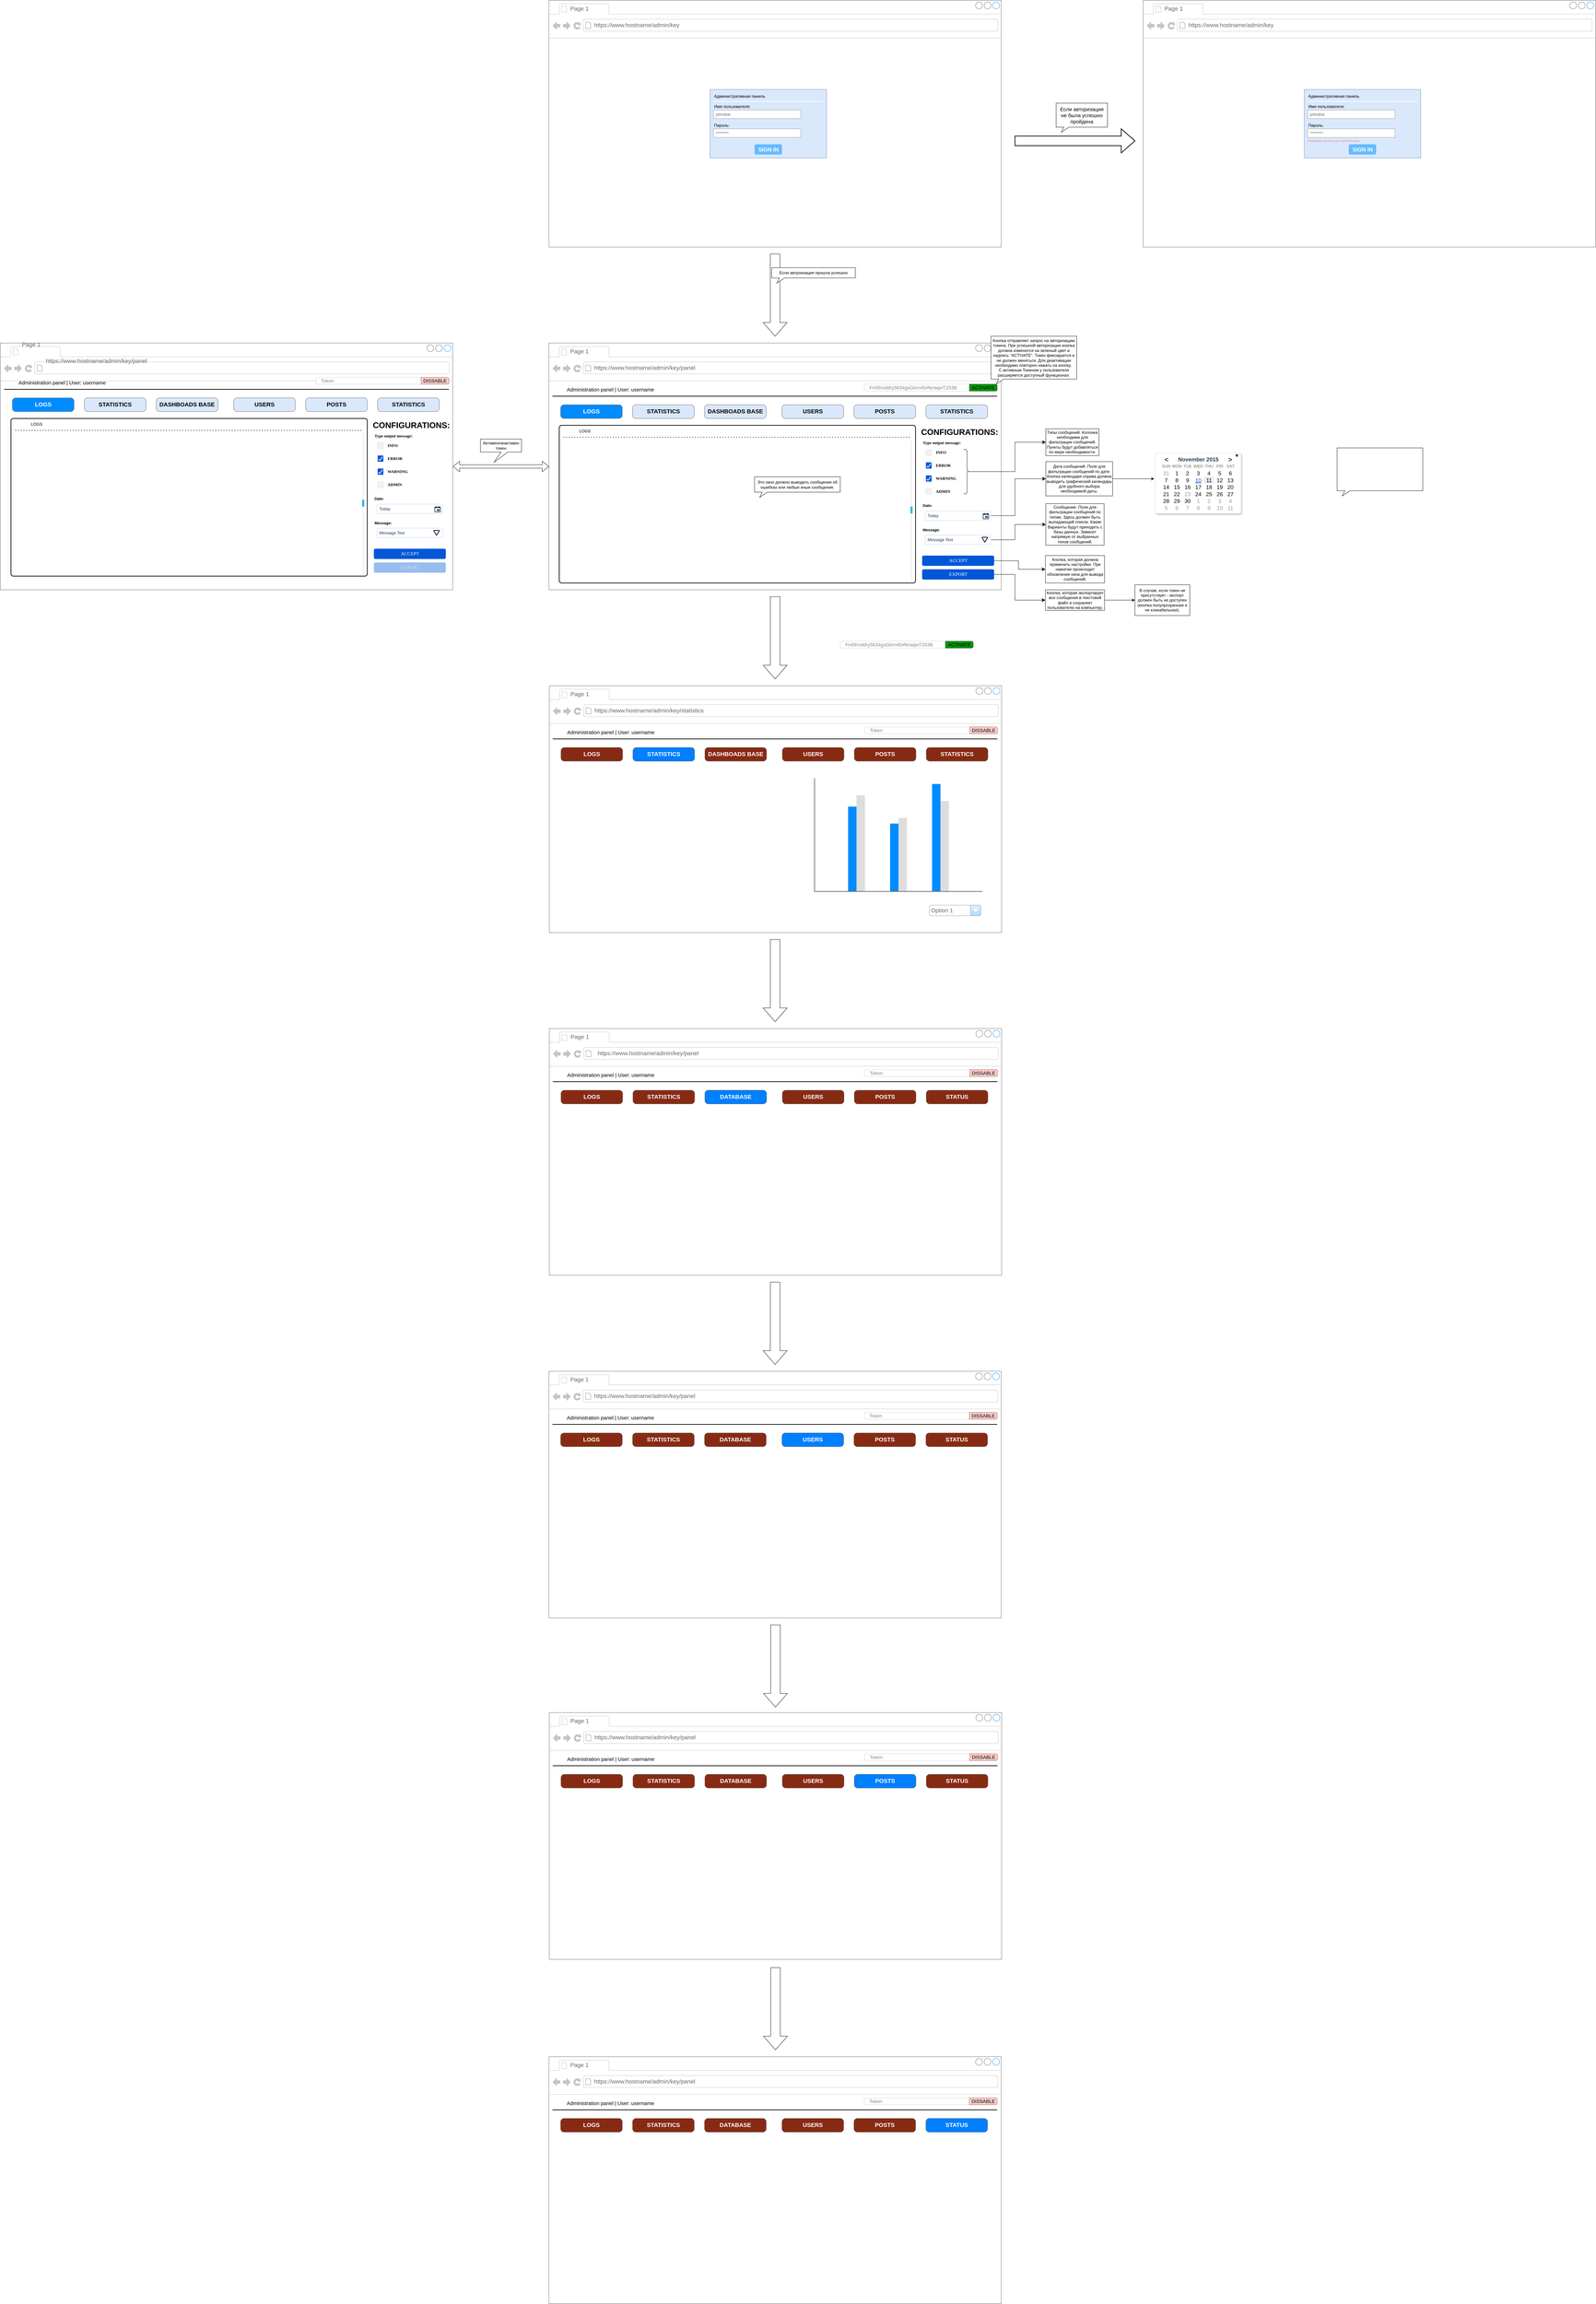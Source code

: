 <mxfile version="24.7.16">
  <diagram name="Страница — 1" id="I9b2rhlldtggpzdVo2Wk">
    <mxGraphModel dx="3707" dy="1796" grid="1" gridSize="10" guides="1" tooltips="1" connect="1" arrows="1" fold="1" page="1" pageScale="1" pageWidth="827" pageHeight="1169" background="#ffffff" math="0" shadow="0">
      <root>
        <mxCell id="0" />
        <mxCell id="1" parent="0" />
        <mxCell id="IYKv4-9v9WQwq1Tj8tWP-13" value="" style="strokeWidth=1;shadow=0;dashed=0;align=center;html=1;shape=mxgraph.mockup.containers.browserWindow;rSize=0;strokeColor=#666666;strokeColor2=#008cff;strokeColor3=#c4c4c4;mainText=,;recursiveResize=0;" parent="1" vertex="1">
          <mxGeometry x="-80" y="-320" width="1320" height="720" as="geometry" />
        </mxCell>
        <mxCell id="IYKv4-9v9WQwq1Tj8tWP-14" value="Page 1" style="strokeWidth=1;shadow=0;dashed=0;align=center;html=1;shape=mxgraph.mockup.containers.anchor;fontSize=17;fontColor=#666666;align=left;whiteSpace=wrap;" parent="IYKv4-9v9WQwq1Tj8tWP-13" vertex="1">
          <mxGeometry x="60" y="12" width="110" height="26" as="geometry" />
        </mxCell>
        <mxCell id="IYKv4-9v9WQwq1Tj8tWP-15" value="https://www.hostname/admin/key" style="strokeWidth=1;shadow=0;dashed=0;align=center;html=1;shape=mxgraph.mockup.containers.anchor;rSize=0;fontSize=17;fontColor=#666666;align=left;" parent="IYKv4-9v9WQwq1Tj8tWP-13" vertex="1">
          <mxGeometry x="130" y="60" width="310" height="26" as="geometry" />
        </mxCell>
        <mxCell id="IYKv4-9v9WQwq1Tj8tWP-16" value="" style="strokeWidth=1;shadow=0;dashed=0;align=center;html=1;shape=mxgraph.mockup.forms.rrect;rSize=0;strokeColor=#6c8ebf;fillColor=#dae8fc;" parent="IYKv4-9v9WQwq1Tj8tWP-13" vertex="1">
          <mxGeometry x="470" y="260" width="340" height="200" as="geometry" />
        </mxCell>
        <mxCell id="IYKv4-9v9WQwq1Tj8tWP-17" value="Административная панель" style="strokeWidth=1;shadow=0;dashed=0;align=center;html=1;shape=mxgraph.mockup.forms.anchor;fontSize=12;fontColor=#000000;align=left;resizeWidth=1;spacingLeft=0;" parent="IYKv4-9v9WQwq1Tj8tWP-16" vertex="1">
          <mxGeometry width="170.0" height="20" relative="1" as="geometry">
            <mxPoint x="10" y="10" as="offset" />
          </mxGeometry>
        </mxCell>
        <mxCell id="IYKv4-9v9WQwq1Tj8tWP-18" value="" style="shape=line;strokeColor=#F0F8FF;strokeWidth=3;html=1;resizeWidth=1;" parent="IYKv4-9v9WQwq1Tj8tWP-16" vertex="1">
          <mxGeometry width="320" height="10" relative="1" as="geometry">
            <mxPoint x="10" y="30" as="offset" />
          </mxGeometry>
        </mxCell>
        <mxCell id="IYKv4-9v9WQwq1Tj8tWP-19" value="Имя пользователя:" style="strokeWidth=1;shadow=0;dashed=0;align=center;html=1;shape=mxgraph.mockup.forms.anchor;fontSize=12;fontColor=#000000;align=left;resizeWidth=1;spacingLeft=0;" parent="IYKv4-9v9WQwq1Tj8tWP-16" vertex="1">
          <mxGeometry width="170.0" height="20" relative="1" as="geometry">
            <mxPoint x="10" y="40" as="offset" />
          </mxGeometry>
        </mxCell>
        <mxCell id="IYKv4-9v9WQwq1Tj8tWP-20" value="johndoe" style="strokeWidth=1;shadow=0;dashed=0;align=center;html=1;shape=mxgraph.mockup.forms.rrect;rSize=0;strokeColor=#999999;fontColor=#666666;align=left;spacingLeft=5;resizeWidth=1;" parent="IYKv4-9v9WQwq1Tj8tWP-16" vertex="1">
          <mxGeometry width="255" height="25" relative="1" as="geometry">
            <mxPoint x="10" y="60" as="offset" />
          </mxGeometry>
        </mxCell>
        <mxCell id="IYKv4-9v9WQwq1Tj8tWP-21" value="Пароль:" style="strokeWidth=1;shadow=0;dashed=0;align=center;html=1;shape=mxgraph.mockup.forms.anchor;fontSize=12;fontColor=#000000;align=left;resizeWidth=1;spacingLeft=0;" parent="IYKv4-9v9WQwq1Tj8tWP-16" vertex="1">
          <mxGeometry width="170.0" height="20" relative="1" as="geometry">
            <mxPoint x="10" y="95" as="offset" />
          </mxGeometry>
        </mxCell>
        <mxCell id="IYKv4-9v9WQwq1Tj8tWP-22" value="********" style="strokeWidth=1;shadow=0;dashed=0;align=center;html=1;shape=mxgraph.mockup.forms.rrect;rSize=0;strokeColor=#999999;fontColor=#666666;align=left;spacingLeft=5;resizeWidth=1;" parent="IYKv4-9v9WQwq1Tj8tWP-16" vertex="1">
          <mxGeometry width="255" height="25" relative="1" as="geometry">
            <mxPoint x="10" y="115" as="offset" />
          </mxGeometry>
        </mxCell>
        <mxCell id="IYKv4-9v9WQwq1Tj8tWP-23" value="SIGN IN" style="strokeWidth=1;shadow=0;dashed=0;align=center;html=1;shape=mxgraph.mockup.forms.rrect;rSize=5;strokeColor=none;fontColor=#ffffff;fillColor=#66bbff;fontSize=16;fontStyle=1;" parent="IYKv4-9v9WQwq1Tj8tWP-16" vertex="1">
          <mxGeometry y="1" width="80" height="30" relative="1" as="geometry">
            <mxPoint x="130" y="-40" as="offset" />
          </mxGeometry>
        </mxCell>
        <mxCell id="IYKv4-9v9WQwq1Tj8tWP-26" value="" style="strokeWidth=1;shadow=0;dashed=0;align=center;html=1;shape=mxgraph.mockup.forms.anchor;fontSize=12;fontColor=#666666;align=left;spacingLeft=0;resizeWidth=1;" parent="IYKv4-9v9WQwq1Tj8tWP-16" vertex="1">
          <mxGeometry y="1" width="255" height="20" relative="1" as="geometry">
            <mxPoint x="10" y="-70" as="offset" />
          </mxGeometry>
        </mxCell>
        <mxCell id="IYKv4-9v9WQwq1Tj8tWP-28" value="" style="verticalLabelPosition=bottom;verticalAlign=top;html=1;strokeWidth=2;shape=mxgraph.arrows2.arrow;dy=0.6;dx=40;notch=0;" parent="1" vertex="1">
          <mxGeometry x="1280" y="55" width="350" height="70" as="geometry" />
        </mxCell>
        <mxCell id="IYKv4-9v9WQwq1Tj8tWP-29" value="&lt;font style=&quot;font-size: 15px;&quot;&gt;Если авторизация&lt;/font&gt;&lt;div style=&quot;font-size: 15px;&quot;&gt;&lt;font style=&quot;font-size: 15px;&quot;&gt;не была успешно&lt;/font&gt;&lt;/div&gt;&lt;div style=&quot;font-size: 15px;&quot;&gt;&lt;font style=&quot;font-size: 15px;&quot;&gt;пройдена&lt;/font&gt;&lt;/div&gt;" style="whiteSpace=wrap;html=1;shape=mxgraph.basic.rectCallout;dx=30;dy=15;boundedLbl=1;" parent="1" vertex="1">
          <mxGeometry x="1400" y="-20" width="150" height="85" as="geometry" />
        </mxCell>
        <mxCell id="IYKv4-9v9WQwq1Tj8tWP-45" value="" style="html=1;shadow=0;dashed=0;align=center;verticalAlign=middle;shape=mxgraph.arrows2.arrow;dy=0.6;dx=40;direction=south;notch=0;" parent="1" vertex="1">
          <mxGeometry x="545" y="420" width="70" height="240" as="geometry" />
        </mxCell>
        <mxCell id="IYKv4-9v9WQwq1Tj8tWP-46" value="" style="strokeWidth=1;shadow=0;dashed=0;align=left;html=1;shape=mxgraph.mockup.containers.browserWindow;rSize=0;strokeColor=#666666;strokeColor2=#008cff;strokeColor3=#c4c4c4;mainText=,;recursiveResize=0;container=0;" parent="1" vertex="1">
          <mxGeometry x="-80" y="680" width="1320" height="720" as="geometry" />
        </mxCell>
        <mxCell id="IYKv4-9v9WQwq1Tj8tWP-61" value="Кнопка отправляет запрос на авторизацию токена. При успешной авторизации кнопка должна изменится на зеленый цвет и надпись &quot;ACTIVATE&quot;. Токен фиксируется и не должен меняться. Для деактивации необходимо повторно нажать на кнопку.&amp;nbsp;&lt;div&gt;С активным Токеном у пользователя расширяется доступный функционал.&lt;/div&gt;" style="whiteSpace=wrap;html=1;shape=mxgraph.basic.rectCallout;dx=30;dy=15;boundedLbl=1;" parent="1" vertex="1">
          <mxGeometry x="1210" y="660" width="250" height="140" as="geometry" />
        </mxCell>
        <mxCell id="IYKv4-9v9WQwq1Tj8tWP-113" value="" style="shape=mxgraph.mockup.forms.rrect;rSize=5;strokeColor=#DFE1E5;fillColor=#ffffff;shadow=1" parent="1" vertex="1">
          <mxGeometry x="1690" y="1000" width="250" height="177.11" as="geometry" />
        </mxCell>
        <mxCell id="IYKv4-9v9WQwq1Tj8tWP-114" value="November 2015" style="strokeColor=none;fillColor=none;fontColor=#253858;fontSize=16;fontStyle=1" parent="IYKv4-9v9WQwq1Tj8tWP-113" vertex="1">
          <mxGeometry x="46.875" y="8.096" width="156.25" height="20.241" as="geometry" />
        </mxCell>
        <mxCell id="IYKv4-9v9WQwq1Tj8tWP-115" value="&lt;" style="strokeColor=none;fillColor=none;fontColor=#253858;fontSize=19;fontStyle=1;" parent="IYKv4-9v9WQwq1Tj8tWP-113" vertex="1">
          <mxGeometry x="12.5" y="8.096" width="39.062" height="20.241" as="geometry" />
        </mxCell>
        <mxCell id="IYKv4-9v9WQwq1Tj8tWP-116" value="&gt;" style="strokeColor=none;fillColor=none;fontColor=#253858;fontSize=19;fontStyle=1;" parent="IYKv4-9v9WQwq1Tj8tWP-113" vertex="1">
          <mxGeometry x="198.437" y="8.096" width="39.062" height="20.241" as="geometry" />
        </mxCell>
        <mxCell id="IYKv4-9v9WQwq1Tj8tWP-117" value="SUN" style="strokeColor=none;fillColor=none;fontColor=#999999;fontSize=12;fontStyle=1" parent="IYKv4-9v9WQwq1Tj8tWP-113" vertex="1">
          <mxGeometry x="15.625" y="28.338" width="31.25" height="20.241" as="geometry" />
        </mxCell>
        <mxCell id="IYKv4-9v9WQwq1Tj8tWP-118" value="MON" style="strokeColor=none;fillColor=none;fontColor=#999999;fontSize=12;fontStyle=1" parent="IYKv4-9v9WQwq1Tj8tWP-113" vertex="1">
          <mxGeometry x="46.875" y="28.338" width="31.25" height="20.241" as="geometry" />
        </mxCell>
        <mxCell id="IYKv4-9v9WQwq1Tj8tWP-119" value="TUE" style="strokeColor=none;fillColor=none;fontColor=#999999;fontSize=12;fontStyle=1" parent="IYKv4-9v9WQwq1Tj8tWP-113" vertex="1">
          <mxGeometry x="78.125" y="28.338" width="31.25" height="20.241" as="geometry" />
        </mxCell>
        <mxCell id="IYKv4-9v9WQwq1Tj8tWP-120" value="WED" style="strokeColor=none;fillColor=none;fontColor=#999999;fontSize=12;fontStyle=1" parent="IYKv4-9v9WQwq1Tj8tWP-113" vertex="1">
          <mxGeometry x="109.375" y="28.338" width="31.25" height="20.241" as="geometry" />
        </mxCell>
        <mxCell id="IYKv4-9v9WQwq1Tj8tWP-121" value="THU" style="strokeColor=none;fillColor=none;fontColor=#999999;fontSize=12;fontStyle=1" parent="IYKv4-9v9WQwq1Tj8tWP-113" vertex="1">
          <mxGeometry x="140.625" y="28.338" width="31.25" height="20.241" as="geometry" />
        </mxCell>
        <mxCell id="IYKv4-9v9WQwq1Tj8tWP-122" value="FRI" style="strokeColor=none;fillColor=none;fontColor=#999999;fontSize=12;fontStyle=1" parent="IYKv4-9v9WQwq1Tj8tWP-113" vertex="1">
          <mxGeometry x="171.875" y="28.338" width="31.25" height="20.241" as="geometry" />
        </mxCell>
        <mxCell id="IYKv4-9v9WQwq1Tj8tWP-123" value="SAT" style="strokeColor=none;fillColor=none;fontColor=#999999;fontSize=12;fontStyle=1" parent="IYKv4-9v9WQwq1Tj8tWP-113" vertex="1">
          <mxGeometry x="203.125" y="28.338" width="31.25" height="20.241" as="geometry" />
        </mxCell>
        <mxCell id="IYKv4-9v9WQwq1Tj8tWP-124" value="31" style="strokeColor=none;fillColor=none;fontColor=#999999;fontSize=16" parent="IYKv4-9v9WQwq1Tj8tWP-113" vertex="1">
          <mxGeometry x="15.625" y="48.579" width="31.25" height="20.241" as="geometry" />
        </mxCell>
        <mxCell id="IYKv4-9v9WQwq1Tj8tWP-125" value="1" style="strokeColor=none;fillColor=none;fontColor=#000000;fontSize=16" parent="IYKv4-9v9WQwq1Tj8tWP-113" vertex="1">
          <mxGeometry x="46.875" y="48.579" width="31.25" height="20.241" as="geometry" />
        </mxCell>
        <mxCell id="IYKv4-9v9WQwq1Tj8tWP-126" value="2" style="strokeColor=none;fillColor=none;fontColor=#000000;fontSize=16" parent="IYKv4-9v9WQwq1Tj8tWP-113" vertex="1">
          <mxGeometry x="78.125" y="48.579" width="31.25" height="20.241" as="geometry" />
        </mxCell>
        <mxCell id="IYKv4-9v9WQwq1Tj8tWP-127" value="3" style="strokeColor=none;fillColor=none;fontColor=#000000;fontSize=16" parent="IYKv4-9v9WQwq1Tj8tWP-113" vertex="1">
          <mxGeometry x="109.375" y="48.579" width="31.25" height="20.241" as="geometry" />
        </mxCell>
        <mxCell id="IYKv4-9v9WQwq1Tj8tWP-128" value="4" style="strokeColor=none;fillColor=none;fontColor=#000000;fontSize=16" parent="IYKv4-9v9WQwq1Tj8tWP-113" vertex="1">
          <mxGeometry x="140.625" y="48.579" width="31.25" height="20.241" as="geometry" />
        </mxCell>
        <mxCell id="IYKv4-9v9WQwq1Tj8tWP-129" value="5" style="strokeColor=none;fillColor=none;fontColor=#000000;fontSize=16" parent="IYKv4-9v9WQwq1Tj8tWP-113" vertex="1">
          <mxGeometry x="171.875" y="48.579" width="31.25" height="20.241" as="geometry" />
        </mxCell>
        <mxCell id="IYKv4-9v9WQwq1Tj8tWP-130" value="6" style="strokeColor=none;fillColor=none;fontColor=#000000;fontSize=16" parent="IYKv4-9v9WQwq1Tj8tWP-113" vertex="1">
          <mxGeometry x="203.125" y="48.579" width="31.25" height="20.241" as="geometry" />
        </mxCell>
        <mxCell id="IYKv4-9v9WQwq1Tj8tWP-131" value="7" style="strokeColor=none;fillColor=none;fontColor=#000000;fontSize=16" parent="IYKv4-9v9WQwq1Tj8tWP-113" vertex="1">
          <mxGeometry x="15.625" y="68.82" width="31.25" height="20.241" as="geometry" />
        </mxCell>
        <mxCell id="IYKv4-9v9WQwq1Tj8tWP-132" value="8" style="strokeColor=none;fillColor=none;fontColor=#000000;fontSize=16" parent="IYKv4-9v9WQwq1Tj8tWP-113" vertex="1">
          <mxGeometry x="46.875" y="68.82" width="31.25" height="20.241" as="geometry" />
        </mxCell>
        <mxCell id="IYKv4-9v9WQwq1Tj8tWP-133" value="9" style="strokeColor=none;fillColor=none;fontColor=#000000;fontSize=16" parent="IYKv4-9v9WQwq1Tj8tWP-113" vertex="1">
          <mxGeometry x="78.125" y="68.82" width="31.25" height="20.241" as="geometry" />
        </mxCell>
        <mxCell id="IYKv4-9v9WQwq1Tj8tWP-134" value="10" style="strokeColor=none;fillColor=none;fontColor=#0057D8;fontSize=16;fontStyle=4" parent="IYKv4-9v9WQwq1Tj8tWP-113" vertex="1">
          <mxGeometry x="109.375" y="68.82" width="31.25" height="20.241" as="geometry" />
        </mxCell>
        <mxCell id="IYKv4-9v9WQwq1Tj8tWP-135" value="11" style="strokeColor=none;fillColor=#ECEDF0;fontColor=#000000;fontSize=16;rounded=1;arcSize=10" parent="IYKv4-9v9WQwq1Tj8tWP-113" vertex="1">
          <mxGeometry x="140.625" y="68.82" width="31.25" height="20.241" as="geometry" />
        </mxCell>
        <mxCell id="IYKv4-9v9WQwq1Tj8tWP-136" value="12" style="strokeColor=none;fillColor=none;fontColor=#000000;fontSize=16" parent="IYKv4-9v9WQwq1Tj8tWP-113" vertex="1">
          <mxGeometry x="171.875" y="68.82" width="31.25" height="20.241" as="geometry" />
        </mxCell>
        <mxCell id="IYKv4-9v9WQwq1Tj8tWP-137" value="13" style="strokeColor=none;fillColor=none;fontColor=#000000;fontSize=16" parent="IYKv4-9v9WQwq1Tj8tWP-113" vertex="1">
          <mxGeometry x="203.125" y="68.82" width="31.25" height="20.241" as="geometry" />
        </mxCell>
        <mxCell id="IYKv4-9v9WQwq1Tj8tWP-138" value="14" style="strokeColor=none;fillColor=none;fontColor=#000000;fontSize=16" parent="IYKv4-9v9WQwq1Tj8tWP-113" vertex="1">
          <mxGeometry x="15.625" y="89.061" width="31.25" height="20.241" as="geometry" />
        </mxCell>
        <mxCell id="IYKv4-9v9WQwq1Tj8tWP-139" value="15" style="strokeColor=none;fillColor=none;fontColor=#000000;fontSize=16" parent="IYKv4-9v9WQwq1Tj8tWP-113" vertex="1">
          <mxGeometry x="46.875" y="89.061" width="31.25" height="20.241" as="geometry" />
        </mxCell>
        <mxCell id="IYKv4-9v9WQwq1Tj8tWP-140" value="16" style="strokeColor=none;fillColor=none;fontColor=#000000;fontSize=16" parent="IYKv4-9v9WQwq1Tj8tWP-113" vertex="1">
          <mxGeometry x="78.125" y="89.061" width="31.25" height="20.241" as="geometry" />
        </mxCell>
        <mxCell id="IYKv4-9v9WQwq1Tj8tWP-141" value="17" style="strokeColor=none;fillColor=none;fontColor=#000000;fontSize=16" parent="IYKv4-9v9WQwq1Tj8tWP-113" vertex="1">
          <mxGeometry x="109.375" y="89.061" width="31.25" height="20.241" as="geometry" />
        </mxCell>
        <mxCell id="IYKv4-9v9WQwq1Tj8tWP-142" value="18" style="strokeColor=none;fillColor=none;fontColor=#000000;fontSize=16" parent="IYKv4-9v9WQwq1Tj8tWP-113" vertex="1">
          <mxGeometry x="140.625" y="89.061" width="31.25" height="20.241" as="geometry" />
        </mxCell>
        <mxCell id="IYKv4-9v9WQwq1Tj8tWP-143" value="19" style="strokeColor=none;fillColor=none;fontColor=#000000;fontSize=16" parent="IYKv4-9v9WQwq1Tj8tWP-113" vertex="1">
          <mxGeometry x="171.875" y="89.061" width="31.25" height="20.241" as="geometry" />
        </mxCell>
        <mxCell id="IYKv4-9v9WQwq1Tj8tWP-144" value="20" style="strokeColor=none;fillColor=none;fontColor=#000000;fontSize=16" parent="IYKv4-9v9WQwq1Tj8tWP-113" vertex="1">
          <mxGeometry x="203.125" y="89.061" width="31.25" height="20.241" as="geometry" />
        </mxCell>
        <mxCell id="IYKv4-9v9WQwq1Tj8tWP-145" value="21" style="strokeColor=none;fillColor=none;fontColor=#000000;fontSize=16" parent="IYKv4-9v9WQwq1Tj8tWP-113" vertex="1">
          <mxGeometry x="15.625" y="109.302" width="31.25" height="20.241" as="geometry" />
        </mxCell>
        <mxCell id="IYKv4-9v9WQwq1Tj8tWP-146" value="22" style="strokeColor=none;fillColor=none;fontColor=#000000;fontSize=16" parent="IYKv4-9v9WQwq1Tj8tWP-113" vertex="1">
          <mxGeometry x="46.875" y="109.302" width="31.25" height="20.241" as="geometry" />
        </mxCell>
        <mxCell id="IYKv4-9v9WQwq1Tj8tWP-147" value="23" style="strokeColor=none;fillColor=none;fontColor=#999999;fontSize=16" parent="IYKv4-9v9WQwq1Tj8tWP-113" vertex="1">
          <mxGeometry x="78.125" y="109.302" width="31.25" height="20.241" as="geometry" />
        </mxCell>
        <mxCell id="IYKv4-9v9WQwq1Tj8tWP-148" value="24" style="strokeColor=none;fillColor=none;fontColor=#000000;fontSize=16" parent="IYKv4-9v9WQwq1Tj8tWP-113" vertex="1">
          <mxGeometry x="109.375" y="109.302" width="31.25" height="20.241" as="geometry" />
        </mxCell>
        <mxCell id="IYKv4-9v9WQwq1Tj8tWP-149" value="25" style="strokeColor=none;fillColor=none;fontColor=#000000;fontSize=16" parent="IYKv4-9v9WQwq1Tj8tWP-113" vertex="1">
          <mxGeometry x="140.625" y="109.302" width="31.25" height="20.241" as="geometry" />
        </mxCell>
        <mxCell id="IYKv4-9v9WQwq1Tj8tWP-150" value="26" style="strokeColor=none;fillColor=none;fontColor=#000000;fontSize=16" parent="IYKv4-9v9WQwq1Tj8tWP-113" vertex="1">
          <mxGeometry x="171.875" y="109.302" width="31.25" height="20.241" as="geometry" />
        </mxCell>
        <mxCell id="IYKv4-9v9WQwq1Tj8tWP-151" value="27" style="strokeColor=none;fillColor=none;fontColor=#000000;fontSize=16" parent="IYKv4-9v9WQwq1Tj8tWP-113" vertex="1">
          <mxGeometry x="203.125" y="109.302" width="31.25" height="20.241" as="geometry" />
        </mxCell>
        <mxCell id="IYKv4-9v9WQwq1Tj8tWP-152" value="28" style="strokeColor=none;fillColor=none;fontColor=#000000;fontSize=16" parent="IYKv4-9v9WQwq1Tj8tWP-113" vertex="1">
          <mxGeometry x="15.625" y="129.543" width="31.25" height="20.241" as="geometry" />
        </mxCell>
        <mxCell id="IYKv4-9v9WQwq1Tj8tWP-153" value="29" style="strokeColor=none;fillColor=none;fontColor=#000000;fontSize=16" parent="IYKv4-9v9WQwq1Tj8tWP-113" vertex="1">
          <mxGeometry x="46.875" y="129.543" width="31.25" height="20.241" as="geometry" />
        </mxCell>
        <mxCell id="IYKv4-9v9WQwq1Tj8tWP-154" value="30" style="strokeColor=none;fillColor=none;fontColor=#000000;fontSize=16" parent="IYKv4-9v9WQwq1Tj8tWP-113" vertex="1">
          <mxGeometry x="78.125" y="129.543" width="31.25" height="20.241" as="geometry" />
        </mxCell>
        <mxCell id="IYKv4-9v9WQwq1Tj8tWP-155" value="1" style="strokeColor=none;fillColor=none;fontColor=#999999;fontSize=16" parent="IYKv4-9v9WQwq1Tj8tWP-113" vertex="1">
          <mxGeometry x="109.375" y="129.543" width="31.25" height="20.241" as="geometry" />
        </mxCell>
        <mxCell id="IYKv4-9v9WQwq1Tj8tWP-156" value="2" style="strokeColor=none;fillColor=none;fontColor=#999999;fontSize=16" parent="IYKv4-9v9WQwq1Tj8tWP-113" vertex="1">
          <mxGeometry x="140.625" y="129.543" width="31.25" height="20.241" as="geometry" />
        </mxCell>
        <mxCell id="IYKv4-9v9WQwq1Tj8tWP-157" value="3" style="strokeColor=none;fillColor=none;fontColor=#999999;fontSize=16" parent="IYKv4-9v9WQwq1Tj8tWP-113" vertex="1">
          <mxGeometry x="171.875" y="129.543" width="31.25" height="20.241" as="geometry" />
        </mxCell>
        <mxCell id="IYKv4-9v9WQwq1Tj8tWP-158" value="4" style="strokeColor=none;fillColor=none;fontColor=#999999;fontSize=16" parent="IYKv4-9v9WQwq1Tj8tWP-113" vertex="1">
          <mxGeometry x="203.125" y="129.543" width="31.25" height="20.241" as="geometry" />
        </mxCell>
        <mxCell id="IYKv4-9v9WQwq1Tj8tWP-159" value="5" style="strokeColor=none;fillColor=none;fontColor=#999999;fontSize=16" parent="IYKv4-9v9WQwq1Tj8tWP-113" vertex="1">
          <mxGeometry x="15.625" y="149.784" width="31.25" height="20.241" as="geometry" />
        </mxCell>
        <mxCell id="IYKv4-9v9WQwq1Tj8tWP-160" value="6" style="strokeColor=none;fillColor=none;fontColor=#999999;fontSize=16" parent="IYKv4-9v9WQwq1Tj8tWP-113" vertex="1">
          <mxGeometry x="46.875" y="149.784" width="31.25" height="20.241" as="geometry" />
        </mxCell>
        <mxCell id="IYKv4-9v9WQwq1Tj8tWP-161" value="7" style="strokeColor=none;fillColor=none;fontColor=#999999;fontSize=16" parent="IYKv4-9v9WQwq1Tj8tWP-113" vertex="1">
          <mxGeometry x="78.125" y="149.784" width="31.25" height="20.241" as="geometry" />
        </mxCell>
        <mxCell id="IYKv4-9v9WQwq1Tj8tWP-162" value="8" style="strokeColor=none;fillColor=none;fontColor=#999999;fontSize=16" parent="IYKv4-9v9WQwq1Tj8tWP-113" vertex="1">
          <mxGeometry x="109.375" y="149.784" width="31.25" height="20.241" as="geometry" />
        </mxCell>
        <mxCell id="IYKv4-9v9WQwq1Tj8tWP-163" value="9" style="strokeColor=none;fillColor=none;fontColor=#999999;fontSize=16" parent="IYKv4-9v9WQwq1Tj8tWP-113" vertex="1">
          <mxGeometry x="140.625" y="149.784" width="31.25" height="20.241" as="geometry" />
        </mxCell>
        <mxCell id="IYKv4-9v9WQwq1Tj8tWP-164" value="10" style="strokeColor=none;fillColor=none;fontColor=#999999;fontSize=16" parent="IYKv4-9v9WQwq1Tj8tWP-113" vertex="1">
          <mxGeometry x="171.875" y="149.784" width="31.25" height="20.241" as="geometry" />
        </mxCell>
        <mxCell id="IYKv4-9v9WQwq1Tj8tWP-165" value="11" style="strokeColor=none;fillColor=none;fontColor=#999999;fontSize=16" parent="IYKv4-9v9WQwq1Tj8tWP-113" vertex="1">
          <mxGeometry x="203.125" y="149.784" width="31.25" height="20.241" as="geometry" />
        </mxCell>
        <mxCell id="IYKv4-9v9WQwq1Tj8tWP-167" style="edgeStyle=orthogonalEdgeStyle;rounded=0;orthogonalLoop=1;jettySize=auto;html=1;exitX=1;exitY=0;exitDx=0;exitDy=0;entryX=1;entryY=0.25;entryDx=0;entryDy=0;" parent="IYKv4-9v9WQwq1Tj8tWP-113" source="IYKv4-9v9WQwq1Tj8tWP-116" target="IYKv4-9v9WQwq1Tj8tWP-116" edge="1">
          <mxGeometry relative="1" as="geometry" />
        </mxCell>
        <mxCell id="IYKv4-9v9WQwq1Tj8tWP-179" value="" style="whiteSpace=wrap;html=1;shape=mxgraph.basic.rectCallout;dx=30;dy=15;boundedLbl=1;" parent="1" vertex="1">
          <mxGeometry x="2220" y="985.91" width="250" height="140" as="geometry" />
        </mxCell>
        <mxCell id="IYKv4-9v9WQwq1Tj8tWP-185" value="Типы сообщений. Колонка необходима для фильтрации сообщений. Пункты будут добавляться по мере необходимости." style="rounded=0;whiteSpace=wrap;html=1;" parent="1" vertex="1">
          <mxGeometry x="1370" y="930" width="155" height="78.56" as="geometry" />
        </mxCell>
        <mxCell id="IYKv4-9v9WQwq1Tj8tWP-186" value="" style="edgeStyle=elbowEdgeStyle;elbow=horizontal;endArrow=classic;html=1;curved=0;rounded=0;endSize=8;startSize=8;exitX=1;exitY=0.5;exitDx=0;exitDy=0;entryX=0;entryY=0.5;entryDx=0;entryDy=0;" parent="1" source="IYKv4-9v9WQwq1Tj8tWP-111" target="IYKv4-9v9WQwq1Tj8tWP-187" edge="1">
          <mxGeometry width="50" height="50" relative="1" as="geometry">
            <mxPoint x="1180.0" y="1223.675" as="sourcePoint" />
            <mxPoint x="1360" y="1100" as="targetPoint" />
            <Array as="points">
              <mxPoint x="1280" y="1140" />
            </Array>
          </mxGeometry>
        </mxCell>
        <mxCell id="IYKv4-9v9WQwq1Tj8tWP-187" value="Дата сообщений. Поле для фильтрации сообщений по дате. Кнопка календаря справа должна выводить графический календарь для удобного выбора необходимой даты." style="rounded=0;whiteSpace=wrap;html=1;" parent="1" vertex="1">
          <mxGeometry x="1370" y="1025.91" width="195" height="100" as="geometry" />
        </mxCell>
        <mxCell id="IYKv4-9v9WQwq1Tj8tWP-184" value="" style="edgeStyle=elbowEdgeStyle;elbow=horizontal;endArrow=classic;html=1;curved=0;rounded=0;endSize=8;startSize=8;exitX=0.1;exitY=0.5;exitDx=0;exitDy=0;exitPerimeter=0;entryX=0;entryY=0.5;entryDx=0;entryDy=0;" parent="1" source="IYKv4-9v9WQwq1Tj8tWP-188" target="IYKv4-9v9WQwq1Tj8tWP-185" edge="1">
          <mxGeometry width="50" height="50" relative="1" as="geometry">
            <mxPoint x="1260" y="1050" as="sourcePoint" />
            <mxPoint x="1390" y="920" as="targetPoint" />
            <Array as="points">
              <mxPoint x="1280" y="1000" />
              <mxPoint x="1270" y="1020" />
            </Array>
          </mxGeometry>
        </mxCell>
        <mxCell id="IYKv4-9v9WQwq1Tj8tWP-190" value="" style="endArrow=classic;html=1;rounded=0;exitX=1;exitY=0.5;exitDx=0;exitDy=0;entryX=-0.015;entryY=0.43;entryDx=0;entryDy=0;entryPerimeter=0;" parent="1" source="IYKv4-9v9WQwq1Tj8tWP-187" target="IYKv4-9v9WQwq1Tj8tWP-113" edge="1">
          <mxGeometry width="50" height="50" relative="1" as="geometry">
            <mxPoint x="1620" y="1160" as="sourcePoint" />
            <mxPoint x="1680" y="1100" as="targetPoint" />
          </mxGeometry>
        </mxCell>
        <mxCell id="IYKv4-9v9WQwq1Tj8tWP-191" value="" style="edgeStyle=elbowEdgeStyle;elbow=horizontal;endArrow=classic;html=1;curved=0;rounded=0;endSize=8;startSize=8;exitX=1;exitY=0.5;exitDx=0;exitDy=0;entryX=0;entryY=0.5;entryDx=0;entryDy=0;" parent="1" target="IYKv4-9v9WQwq1Tj8tWP-192" edge="1">
          <mxGeometry width="50" height="50" relative="1" as="geometry">
            <mxPoint x="1210" y="1254" as="sourcePoint" />
            <mxPoint x="1360" y="1170" as="targetPoint" />
            <Array as="points">
              <mxPoint x="1280" y="1210" />
            </Array>
          </mxGeometry>
        </mxCell>
        <mxCell id="IYKv4-9v9WQwq1Tj8tWP-192" value="Сообщение. Поле для фильтрации сообщений по типам. Здесь должен быть выпадающий список. Какие Варианты будут приходить с базы данных. Зависит напрямую от выбранных типов сообщений." style="rounded=0;whiteSpace=wrap;html=1;" parent="1" vertex="1">
          <mxGeometry x="1370" y="1148.56" width="170" height="121.44" as="geometry" />
        </mxCell>
        <mxCell id="IYKv4-9v9WQwq1Tj8tWP-193" value="" style="edgeStyle=elbowEdgeStyle;elbow=horizontal;endArrow=classic;html=1;curved=0;rounded=0;endSize=8;startSize=8;exitX=1;exitY=0.5;exitDx=0;exitDy=0;entryX=0;entryY=0.5;entryDx=0;entryDy=0;" parent="1" source="IYKv4-9v9WQwq1Tj8tWP-106" target="IYKv4-9v9WQwq1Tj8tWP-194" edge="1">
          <mxGeometry width="50" height="50" relative="1" as="geometry">
            <mxPoint x="1200" y="1394" as="sourcePoint" />
            <mxPoint x="1350" y="1310" as="targetPoint" />
            <Array as="points">
              <mxPoint x="1290" y="1330" />
            </Array>
          </mxGeometry>
        </mxCell>
        <mxCell id="IYKv4-9v9WQwq1Tj8tWP-194" value="Кнопка, которая должна применить настройки. При нажатии происходит обновление окна для вывода сообщений." style="rounded=0;whiteSpace=wrap;html=1;" parent="1" vertex="1">
          <mxGeometry x="1368.75" y="1300" width="172.5" height="80" as="geometry" />
        </mxCell>
        <mxCell id="IYKv4-9v9WQwq1Tj8tWP-196" value="" style="edgeStyle=elbowEdgeStyle;elbow=horizontal;endArrow=classic;html=1;curved=0;rounded=0;endSize=8;startSize=8;exitX=1;exitY=0.5;exitDx=0;exitDy=0;entryX=0;entryY=0.5;entryDx=0;entryDy=0;" parent="1" source="IYKv4-9v9WQwq1Tj8tWP-195" target="IYKv4-9v9WQwq1Tj8tWP-197" edge="1">
          <mxGeometry width="50" height="50" relative="1" as="geometry">
            <mxPoint x="1219" y="1430" as="sourcePoint" />
            <mxPoint x="1350" y="1425" as="targetPoint" />
            <Array as="points">
              <mxPoint x="1280" y="1420" />
            </Array>
          </mxGeometry>
        </mxCell>
        <mxCell id="IYKv4-9v9WQwq1Tj8tWP-197" value="Кнопка, которая экспортирует все сообщения в текстовой файл и сохраняет пользователю на компьютер." style="rounded=0;whiteSpace=wrap;html=1;" parent="1" vertex="1">
          <mxGeometry x="1368.75" y="1400" width="172.5" height="60" as="geometry" />
        </mxCell>
        <mxCell id="IYKv4-9v9WQwq1Tj8tWP-198" value="" style="strokeWidth=1;shadow=0;dashed=0;align=left;html=1;shape=mxgraph.mockup.containers.browserWindow;rSize=0;strokeColor=#666666;strokeColor2=#008cff;strokeColor3=#c4c4c4;mainText=,;recursiveResize=0;" parent="1" vertex="1">
          <mxGeometry x="-79" y="1680" width="1320" height="720" as="geometry" />
        </mxCell>
        <mxCell id="IYKv4-9v9WQwq1Tj8tWP-199" value="Page 1" style="strokeWidth=1;shadow=0;dashed=0;align=center;html=1;shape=mxgraph.mockup.containers.anchor;fontSize=17;fontColor=#666666;align=left;whiteSpace=wrap;" parent="IYKv4-9v9WQwq1Tj8tWP-198" vertex="1">
          <mxGeometry x="60" y="12" width="110" height="26" as="geometry" />
        </mxCell>
        <mxCell id="IYKv4-9v9WQwq1Tj8tWP-200" value="https://www.hostname/admin/key/statistics" style="strokeWidth=1;shadow=0;dashed=0;align=center;html=1;shape=mxgraph.mockup.containers.anchor;rSize=0;fontSize=17;fontColor=#666666;align=left;" parent="IYKv4-9v9WQwq1Tj8tWP-198" vertex="1">
          <mxGeometry x="130" y="60" width="660" height="26" as="geometry" />
        </mxCell>
        <mxCell id="IYKv4-9v9WQwq1Tj8tWP-201" value="Token" style="html=1;shadow=0;dashed=0;shape=mxgraph.bootstrap.rrect;rSize=5;strokeColor=#CED4DA;html=1;whiteSpace=wrap;fillColor=#FFFFFF;fontColor=#7D868C;align=left;spacingLeft=0;spacing=15;fontSize=14;" parent="IYKv4-9v9WQwq1Tj8tWP-198" vertex="1">
          <mxGeometry x="920" y="120" width="388" height="20" as="geometry" />
        </mxCell>
        <mxCell id="IYKv4-9v9WQwq1Tj8tWP-202" value="DISSABLE" style="html=1;shadow=0;dashed=0;shape=mxgraph.bootstrap.rightButton;strokeColor=#b85450;fillColor=#f8cecc;rSize=5;perimeter=none;whiteSpace=wrap;resizeHeight=1;fontSize=14;labelBackgroundColor=none;" parent="IYKv4-9v9WQwq1Tj8tWP-201" vertex="1">
          <mxGeometry x="1" width="81" height="20" relative="1" as="geometry">
            <mxPoint x="-81" as="offset" />
          </mxGeometry>
        </mxCell>
        <mxCell id="IYKv4-9v9WQwq1Tj8tWP-203" value="" style="line;strokeWidth=2;html=1;textOpacity=20;" parent="IYKv4-9v9WQwq1Tj8tWP-198" vertex="1">
          <mxGeometry x="10" y="150" width="1298" height="10" as="geometry" />
        </mxCell>
        <mxCell id="IYKv4-9v9WQwq1Tj8tWP-204" value="&lt;font style=&quot;font-size: 15px;&quot;&gt;Administration panel | User: username&lt;/font&gt;" style="text;html=1;align=left;verticalAlign=middle;whiteSpace=wrap;rounded=0;" parent="IYKv4-9v9WQwq1Tj8tWP-198" vertex="1">
          <mxGeometry x="50" y="120" width="320" height="30" as="geometry" />
        </mxCell>
        <mxCell id="IYKv4-9v9WQwq1Tj8tWP-211" value="" style="group" parent="IYKv4-9v9WQwq1Tj8tWP-198" vertex="1" connectable="0">
          <mxGeometry x="34" y="180" width="1230" height="40" as="geometry" />
        </mxCell>
        <mxCell id="IYKv4-9v9WQwq1Tj8tWP-212" value="LOGS" style="strokeWidth=1;shadow=0;dashed=0;align=center;html=1;shape=mxgraph.mockup.buttons.button;strokeColor=#666666;fontColor=#ffffff;mainText=;buttonStyle=round;fontSize=17;fontStyle=1;fillColor=#872A13;whiteSpace=wrap;" parent="IYKv4-9v9WQwq1Tj8tWP-211" vertex="1">
          <mxGeometry width="180" height="40" as="geometry" />
        </mxCell>
        <mxCell id="IYKv4-9v9WQwq1Tj8tWP-213" value="STATISTICS" style="strokeWidth=1;shadow=0;dashed=0;align=center;html=1;shape=mxgraph.mockup.buttons.button;strokeColor=#666666;fontColor=#ffffff;mainText=;buttonStyle=round;fontSize=17;fontStyle=1;fillColor=#007FFF;whiteSpace=wrap;" parent="IYKv4-9v9WQwq1Tj8tWP-211" vertex="1">
          <mxGeometry x="210" width="180" height="40" as="geometry" />
        </mxCell>
        <mxCell id="IYKv4-9v9WQwq1Tj8tWP-214" value="DASHBOADS BASE" style="strokeWidth=1;shadow=0;dashed=0;align=center;html=1;shape=mxgraph.mockup.buttons.button;strokeColor=#666666;fontColor=#ffffff;mainText=;buttonStyle=round;fontSize=17;fontStyle=1;fillColor=#872A13;whiteSpace=wrap;" parent="IYKv4-9v9WQwq1Tj8tWP-211" vertex="1">
          <mxGeometry x="420" width="180" height="40" as="geometry" />
        </mxCell>
        <mxCell id="IYKv4-9v9WQwq1Tj8tWP-215" value="USERS" style="strokeWidth=1;shadow=0;dashed=0;align=center;html=1;shape=mxgraph.mockup.buttons.button;strokeColor=#666666;fontColor=#ffffff;mainText=;buttonStyle=round;fontSize=17;fontStyle=1;fillColor=#872A13;whiteSpace=wrap;" parent="IYKv4-9v9WQwq1Tj8tWP-211" vertex="1">
          <mxGeometry x="646" width="180" height="40" as="geometry" />
        </mxCell>
        <mxCell id="IYKv4-9v9WQwq1Tj8tWP-216" value="POSTS" style="strokeWidth=1;shadow=0;dashed=0;align=center;html=1;shape=mxgraph.mockup.buttons.button;strokeColor=#666666;fontColor=#ffffff;mainText=;buttonStyle=round;fontSize=17;fontStyle=1;fillColor=#872A13;whiteSpace=wrap;" parent="IYKv4-9v9WQwq1Tj8tWP-211" vertex="1">
          <mxGeometry x="856" width="180" height="40" as="geometry" />
        </mxCell>
        <mxCell id="IYKv4-9v9WQwq1Tj8tWP-217" value="STATISTICS" style="strokeWidth=1;shadow=0;dashed=0;align=center;html=1;shape=mxgraph.mockup.buttons.button;strokeColor=#666666;fontColor=#ffffff;mainText=;buttonStyle=round;fontSize=17;fontStyle=1;fillColor=#872A13;whiteSpace=wrap;" parent="IYKv4-9v9WQwq1Tj8tWP-211" vertex="1">
          <mxGeometry x="1066" width="180" height="40" as="geometry" />
        </mxCell>
        <mxCell id="LnX6BK-S7mx_78NqDa5w-41" value="" style="verticalLabelPosition=bottom;shadow=0;dashed=0;align=center;html=1;verticalAlign=top;strokeWidth=1;shape=mxgraph.mockup.graphics.columnChart;strokeColor=none;strokeColor2=none;strokeColor3=#666666;fillColor2=#008cff;fillColor3=#dddddd;" vertex="1" parent="IYKv4-9v9WQwq1Tj8tWP-198">
          <mxGeometry x="774" y="270" width="490" height="330" as="geometry" />
        </mxCell>
        <mxCell id="LnX6BK-S7mx_78NqDa5w-43" value="Option 1" style="strokeWidth=1;shadow=0;dashed=0;align=center;html=1;shape=mxgraph.mockup.forms.comboBox;strokeColor=#999999;fillColor=#ddeeff;align=left;fillColor2=#aaddff;mainText=;fontColor=#666666;fontSize=17;spacingLeft=3;" vertex="1" parent="IYKv4-9v9WQwq1Tj8tWP-198">
          <mxGeometry x="1109" y="640" width="150" height="31" as="geometry" />
        </mxCell>
        <mxCell id="IYKv4-9v9WQwq1Tj8tWP-234" value="" style="strokeWidth=1;shadow=0;dashed=0;align=left;html=1;shape=mxgraph.mockup.containers.browserWindow;rSize=0;strokeColor=#666666;strokeColor2=#008cff;strokeColor3=#c4c4c4;mainText=,;recursiveResize=0;" parent="1" vertex="1">
          <mxGeometry x="-79" y="2680" width="1320" height="720" as="geometry" />
        </mxCell>
        <mxCell id="IYKv4-9v9WQwq1Tj8tWP-235" value="Page 1" style="strokeWidth=1;shadow=0;dashed=0;align=center;html=1;shape=mxgraph.mockup.containers.anchor;fontSize=17;fontColor=#666666;align=left;whiteSpace=wrap;" parent="IYKv4-9v9WQwq1Tj8tWP-234" vertex="1">
          <mxGeometry x="60" y="12" width="110" height="26" as="geometry" />
        </mxCell>
        <mxCell id="IYKv4-9v9WQwq1Tj8tWP-236" value="&lt;span style=&quot;color: rgba(0, 0, 0, 0); font-family: monospace; font-size: 0px;&quot;&gt;%3CmxGraphModel%3E%3Croot%3E%3CmxCell%20id%3D%220%22%2F%3E%3CmxCell%20id%3D%221%22%20parent%3D%220%22%2F%3E%3CmxCell%20id%3D%222%22%20value%3D%22https%3A%2F%2Fwww.hostname%2Fadmin%2Fkey%2Fpanel%22%20style%3D%22strokeWidth%3D1%3Bshadow%3D0%3Bdashed%3D0%3Balign%3Dcenter%3Bhtml%3D1%3Bshape%3Dmxgraph.mockup.containers.anchor%3BrSize%3D0%3BfontSize%3D17%3BfontColor%3D%23666666%3Balign%3Dleft%3B%22%20vertex%3D%221%22%20parent%3D%221%22%3E%3CmxGeometry%20x%3D%2250%22%20y%3D%223740%22%20width%3D%22580%22%20height%3D%2226%22%20as%3D%22geometry%22%2F%3E%3C%2FmxCell%3E%3C%2Froot%3E%3C%2FmxGraphModel%3E&lt;/span&gt;" style="strokeWidth=1;shadow=0;dashed=0;align=center;html=1;shape=mxgraph.mockup.containers.anchor;rSize=0;fontSize=17;fontColor=#666666;align=left;" parent="IYKv4-9v9WQwq1Tj8tWP-234" vertex="1">
          <mxGeometry x="130" y="60" width="570" height="26" as="geometry" />
        </mxCell>
        <mxCell id="IYKv4-9v9WQwq1Tj8tWP-237" value="Token" style="html=1;shadow=0;dashed=0;shape=mxgraph.bootstrap.rrect;rSize=5;strokeColor=#CED4DA;html=1;whiteSpace=wrap;fillColor=#FFFFFF;fontColor=#7D868C;align=left;spacingLeft=0;spacing=15;fontSize=14;" parent="IYKv4-9v9WQwq1Tj8tWP-234" vertex="1">
          <mxGeometry x="920" y="120" width="388" height="20" as="geometry" />
        </mxCell>
        <mxCell id="IYKv4-9v9WQwq1Tj8tWP-238" value="DISSABLE" style="html=1;shadow=0;dashed=0;shape=mxgraph.bootstrap.rightButton;strokeColor=#b85450;fillColor=#f8cecc;rSize=5;perimeter=none;whiteSpace=wrap;resizeHeight=1;fontSize=14;labelBackgroundColor=none;" parent="IYKv4-9v9WQwq1Tj8tWP-237" vertex="1">
          <mxGeometry x="1" width="81" height="20" relative="1" as="geometry">
            <mxPoint x="-81" as="offset" />
          </mxGeometry>
        </mxCell>
        <mxCell id="IYKv4-9v9WQwq1Tj8tWP-239" value="" style="line;strokeWidth=2;html=1;textOpacity=20;" parent="IYKv4-9v9WQwq1Tj8tWP-234" vertex="1">
          <mxGeometry x="10" y="150" width="1298" height="10" as="geometry" />
        </mxCell>
        <mxCell id="IYKv4-9v9WQwq1Tj8tWP-240" value="&lt;font style=&quot;font-size: 15px;&quot;&gt;Administration panel | User: username&lt;/font&gt;" style="text;html=1;align=left;verticalAlign=middle;whiteSpace=wrap;rounded=0;" parent="IYKv4-9v9WQwq1Tj8tWP-234" vertex="1">
          <mxGeometry x="50" y="120" width="320" height="30" as="geometry" />
        </mxCell>
        <mxCell id="IYKv4-9v9WQwq1Tj8tWP-241" value="" style="group" parent="IYKv4-9v9WQwq1Tj8tWP-234" vertex="1" connectable="0">
          <mxGeometry x="34" y="180" width="1230" height="40" as="geometry" />
        </mxCell>
        <mxCell id="IYKv4-9v9WQwq1Tj8tWP-242" value="LOGS" style="strokeWidth=1;shadow=0;dashed=0;align=center;html=1;shape=mxgraph.mockup.buttons.button;strokeColor=#666666;fontColor=#ffffff;mainText=;buttonStyle=round;fontSize=17;fontStyle=1;fillColor=#872A13;whiteSpace=wrap;" parent="IYKv4-9v9WQwq1Tj8tWP-241" vertex="1">
          <mxGeometry width="180" height="40" as="geometry" />
        </mxCell>
        <mxCell id="IYKv4-9v9WQwq1Tj8tWP-243" value="STATISTICS" style="strokeWidth=1;shadow=0;dashed=0;align=center;html=1;shape=mxgraph.mockup.buttons.button;strokeColor=#666666;fontColor=#ffffff;mainText=;buttonStyle=round;fontSize=17;fontStyle=1;fillColor=#872A13;whiteSpace=wrap;" parent="IYKv4-9v9WQwq1Tj8tWP-241" vertex="1">
          <mxGeometry x="210" width="180" height="40" as="geometry" />
        </mxCell>
        <mxCell id="IYKv4-9v9WQwq1Tj8tWP-244" value="DATABASE" style="strokeWidth=1;shadow=0;dashed=0;align=center;html=1;shape=mxgraph.mockup.buttons.button;strokeColor=#666666;fontColor=#ffffff;mainText=;buttonStyle=round;fontSize=17;fontStyle=1;fillColor=#007FFF;whiteSpace=wrap;" parent="IYKv4-9v9WQwq1Tj8tWP-241" vertex="1">
          <mxGeometry x="420" width="180" height="40" as="geometry" />
        </mxCell>
        <mxCell id="IYKv4-9v9WQwq1Tj8tWP-245" value="USERS" style="strokeWidth=1;shadow=0;dashed=0;align=center;html=1;shape=mxgraph.mockup.buttons.button;strokeColor=#666666;fontColor=#ffffff;mainText=;buttonStyle=round;fontSize=17;fontStyle=1;fillColor=#872A13;whiteSpace=wrap;" parent="IYKv4-9v9WQwq1Tj8tWP-241" vertex="1">
          <mxGeometry x="646" width="180" height="40" as="geometry" />
        </mxCell>
        <mxCell id="IYKv4-9v9WQwq1Tj8tWP-246" value="POSTS" style="strokeWidth=1;shadow=0;dashed=0;align=center;html=1;shape=mxgraph.mockup.buttons.button;strokeColor=#666666;fontColor=#ffffff;mainText=;buttonStyle=round;fontSize=17;fontStyle=1;fillColor=#872A13;whiteSpace=wrap;" parent="IYKv4-9v9WQwq1Tj8tWP-241" vertex="1">
          <mxGeometry x="856" width="180" height="40" as="geometry" />
        </mxCell>
        <mxCell id="IYKv4-9v9WQwq1Tj8tWP-247" value="STATUS" style="strokeWidth=1;shadow=0;dashed=0;align=center;html=1;shape=mxgraph.mockup.buttons.button;strokeColor=#666666;fontColor=#ffffff;mainText=;buttonStyle=round;fontSize=17;fontStyle=1;fillColor=#872A13;whiteSpace=wrap;" parent="IYKv4-9v9WQwq1Tj8tWP-241" vertex="1">
          <mxGeometry x="1066" width="180" height="40" as="geometry" />
        </mxCell>
        <mxCell id="IYKv4-9v9WQwq1Tj8tWP-398" value="https://www.hostname/admin/key/panel" style="strokeWidth=1;shadow=0;dashed=0;align=center;html=1;shape=mxgraph.mockup.containers.anchor;rSize=0;fontSize=17;fontColor=#666666;align=left;" parent="IYKv4-9v9WQwq1Tj8tWP-234" vertex="1">
          <mxGeometry x="139" y="60" width="580" height="26" as="geometry" />
        </mxCell>
        <mxCell id="IYKv4-9v9WQwq1Tj8tWP-248" value="" style="strokeWidth=1;shadow=0;dashed=0;align=left;html=1;shape=mxgraph.mockup.containers.browserWindow;rSize=0;strokeColor=#666666;strokeColor2=#008cff;strokeColor3=#c4c4c4;mainText=,;recursiveResize=0;" parent="1" vertex="1">
          <mxGeometry x="-80" y="3680" width="1320" height="720" as="geometry" />
        </mxCell>
        <mxCell id="IYKv4-9v9WQwq1Tj8tWP-249" value="Page 1" style="strokeWidth=1;shadow=0;dashed=0;align=center;html=1;shape=mxgraph.mockup.containers.anchor;fontSize=17;fontColor=#666666;align=left;whiteSpace=wrap;" parent="IYKv4-9v9WQwq1Tj8tWP-248" vertex="1">
          <mxGeometry x="60" y="12" width="110" height="26" as="geometry" />
        </mxCell>
        <mxCell id="IYKv4-9v9WQwq1Tj8tWP-250" value="https://www.hostname/admin/key/panel" style="strokeWidth=1;shadow=0;dashed=0;align=center;html=1;shape=mxgraph.mockup.containers.anchor;rSize=0;fontSize=17;fontColor=#666666;align=left;" parent="IYKv4-9v9WQwq1Tj8tWP-248" vertex="1">
          <mxGeometry x="130" y="60" width="580" height="26" as="geometry" />
        </mxCell>
        <mxCell id="IYKv4-9v9WQwq1Tj8tWP-251" value="Token" style="html=1;shadow=0;dashed=0;shape=mxgraph.bootstrap.rrect;rSize=5;strokeColor=#CED4DA;html=1;whiteSpace=wrap;fillColor=#FFFFFF;fontColor=#7D868C;align=left;spacingLeft=0;spacing=15;fontSize=14;" parent="IYKv4-9v9WQwq1Tj8tWP-248" vertex="1">
          <mxGeometry x="920" y="120" width="388" height="20" as="geometry" />
        </mxCell>
        <mxCell id="IYKv4-9v9WQwq1Tj8tWP-252" value="DISSABLE" style="html=1;shadow=0;dashed=0;shape=mxgraph.bootstrap.rightButton;strokeColor=#b85450;fillColor=#f8cecc;rSize=5;perimeter=none;whiteSpace=wrap;resizeHeight=1;fontSize=14;labelBackgroundColor=none;" parent="IYKv4-9v9WQwq1Tj8tWP-251" vertex="1">
          <mxGeometry x="1" width="81" height="20" relative="1" as="geometry">
            <mxPoint x="-81" as="offset" />
          </mxGeometry>
        </mxCell>
        <mxCell id="IYKv4-9v9WQwq1Tj8tWP-253" value="" style="line;strokeWidth=2;html=1;textOpacity=20;" parent="IYKv4-9v9WQwq1Tj8tWP-248" vertex="1">
          <mxGeometry x="10" y="150" width="1298" height="10" as="geometry" />
        </mxCell>
        <mxCell id="IYKv4-9v9WQwq1Tj8tWP-254" value="&lt;font style=&quot;font-size: 15px;&quot;&gt;Administration panel | User: username&lt;/font&gt;" style="text;html=1;align=left;verticalAlign=middle;whiteSpace=wrap;rounded=0;" parent="IYKv4-9v9WQwq1Tj8tWP-248" vertex="1">
          <mxGeometry x="50" y="120" width="320" height="30" as="geometry" />
        </mxCell>
        <mxCell id="IYKv4-9v9WQwq1Tj8tWP-255" value="" style="group" parent="IYKv4-9v9WQwq1Tj8tWP-248" vertex="1" connectable="0">
          <mxGeometry x="34" y="180" width="1230" height="40" as="geometry" />
        </mxCell>
        <mxCell id="IYKv4-9v9WQwq1Tj8tWP-256" value="LOGS" style="strokeWidth=1;shadow=0;dashed=0;align=center;html=1;shape=mxgraph.mockup.buttons.button;strokeColor=#666666;fontColor=#ffffff;mainText=;buttonStyle=round;fontSize=17;fontStyle=1;fillColor=#872A13;whiteSpace=wrap;" parent="IYKv4-9v9WQwq1Tj8tWP-255" vertex="1">
          <mxGeometry width="180" height="40" as="geometry" />
        </mxCell>
        <mxCell id="IYKv4-9v9WQwq1Tj8tWP-257" value="STATISTICS" style="strokeWidth=1;shadow=0;dashed=0;align=center;html=1;shape=mxgraph.mockup.buttons.button;strokeColor=#666666;fontColor=#ffffff;mainText=;buttonStyle=round;fontSize=17;fontStyle=1;fillColor=#872A13;whiteSpace=wrap;" parent="IYKv4-9v9WQwq1Tj8tWP-255" vertex="1">
          <mxGeometry x="210" width="180" height="40" as="geometry" />
        </mxCell>
        <mxCell id="IYKv4-9v9WQwq1Tj8tWP-258" value="DATABASE" style="strokeWidth=1;shadow=0;dashed=0;align=center;html=1;shape=mxgraph.mockup.buttons.button;strokeColor=#666666;fontColor=#ffffff;mainText=;buttonStyle=round;fontSize=17;fontStyle=1;fillColor=#872A13;whiteSpace=wrap;" parent="IYKv4-9v9WQwq1Tj8tWP-255" vertex="1">
          <mxGeometry x="420" width="180" height="40" as="geometry" />
        </mxCell>
        <mxCell id="IYKv4-9v9WQwq1Tj8tWP-259" value="USERS" style="strokeWidth=1;shadow=0;dashed=0;align=center;html=1;shape=mxgraph.mockup.buttons.button;strokeColor=#666666;fontColor=#ffffff;mainText=;buttonStyle=round;fontSize=17;fontStyle=1;fillColor=#007FFF;whiteSpace=wrap;" parent="IYKv4-9v9WQwq1Tj8tWP-255" vertex="1">
          <mxGeometry x="646" width="180" height="40" as="geometry" />
        </mxCell>
        <mxCell id="IYKv4-9v9WQwq1Tj8tWP-260" value="POSTS" style="strokeWidth=1;shadow=0;dashed=0;align=center;html=1;shape=mxgraph.mockup.buttons.button;strokeColor=#666666;fontColor=#ffffff;mainText=;buttonStyle=round;fontSize=17;fontStyle=1;fillColor=#872A13;whiteSpace=wrap;" parent="IYKv4-9v9WQwq1Tj8tWP-255" vertex="1">
          <mxGeometry x="856" width="180" height="40" as="geometry" />
        </mxCell>
        <mxCell id="IYKv4-9v9WQwq1Tj8tWP-261" value="STATUS" style="strokeWidth=1;shadow=0;dashed=0;align=center;html=1;shape=mxgraph.mockup.buttons.button;strokeColor=#666666;fontColor=#ffffff;mainText=;buttonStyle=round;fontSize=17;fontStyle=1;fillColor=#872A13;whiteSpace=wrap;" parent="IYKv4-9v9WQwq1Tj8tWP-255" vertex="1">
          <mxGeometry x="1066" width="180" height="40" as="geometry" />
        </mxCell>
        <mxCell id="IYKv4-9v9WQwq1Tj8tWP-276" value="" style="strokeWidth=1;shadow=0;dashed=0;align=left;html=1;shape=mxgraph.mockup.containers.browserWindow;rSize=0;strokeColor=#666666;strokeColor2=#008cff;strokeColor3=#c4c4c4;mainText=,;recursiveResize=0;" parent="1" vertex="1">
          <mxGeometry x="-79" y="4676" width="1320" height="720" as="geometry" />
        </mxCell>
        <mxCell id="IYKv4-9v9WQwq1Tj8tWP-277" value="Page 1" style="strokeWidth=1;shadow=0;dashed=0;align=center;html=1;shape=mxgraph.mockup.containers.anchor;fontSize=17;fontColor=#666666;align=left;whiteSpace=wrap;" parent="IYKv4-9v9WQwq1Tj8tWP-276" vertex="1">
          <mxGeometry x="60" y="12" width="110" height="26" as="geometry" />
        </mxCell>
        <mxCell id="IYKv4-9v9WQwq1Tj8tWP-278" value="https://www.hostname/admin/key/panel" style="strokeWidth=1;shadow=0;dashed=0;align=center;html=1;shape=mxgraph.mockup.containers.anchor;rSize=0;fontSize=17;fontColor=#666666;align=left;" parent="IYKv4-9v9WQwq1Tj8tWP-276" vertex="1">
          <mxGeometry x="130" y="60" width="250" height="26" as="geometry" />
        </mxCell>
        <mxCell id="IYKv4-9v9WQwq1Tj8tWP-279" value="Token" style="html=1;shadow=0;dashed=0;shape=mxgraph.bootstrap.rrect;rSize=5;strokeColor=#CED4DA;html=1;whiteSpace=wrap;fillColor=#FFFFFF;fontColor=#7D868C;align=left;spacingLeft=0;spacing=15;fontSize=14;" parent="IYKv4-9v9WQwq1Tj8tWP-276" vertex="1">
          <mxGeometry x="920" y="120" width="388" height="20" as="geometry" />
        </mxCell>
        <mxCell id="IYKv4-9v9WQwq1Tj8tWP-280" value="DISSABLE" style="html=1;shadow=0;dashed=0;shape=mxgraph.bootstrap.rightButton;strokeColor=#b85450;fillColor=#f8cecc;rSize=5;perimeter=none;whiteSpace=wrap;resizeHeight=1;fontSize=14;labelBackgroundColor=none;" parent="IYKv4-9v9WQwq1Tj8tWP-279" vertex="1">
          <mxGeometry x="1" width="81" height="20" relative="1" as="geometry">
            <mxPoint x="-81" as="offset" />
          </mxGeometry>
        </mxCell>
        <mxCell id="IYKv4-9v9WQwq1Tj8tWP-281" value="" style="line;strokeWidth=2;html=1;textOpacity=20;" parent="IYKv4-9v9WQwq1Tj8tWP-276" vertex="1">
          <mxGeometry x="10" y="150" width="1298" height="10" as="geometry" />
        </mxCell>
        <mxCell id="IYKv4-9v9WQwq1Tj8tWP-282" value="&lt;font style=&quot;font-size: 15px;&quot;&gt;Administration panel | User: username&lt;/font&gt;" style="text;html=1;align=left;verticalAlign=middle;whiteSpace=wrap;rounded=0;" parent="IYKv4-9v9WQwq1Tj8tWP-276" vertex="1">
          <mxGeometry x="50" y="120" width="320" height="30" as="geometry" />
        </mxCell>
        <mxCell id="IYKv4-9v9WQwq1Tj8tWP-283" value="" style="group" parent="IYKv4-9v9WQwq1Tj8tWP-276" vertex="1" connectable="0">
          <mxGeometry x="34" y="180" width="1230" height="40" as="geometry" />
        </mxCell>
        <mxCell id="IYKv4-9v9WQwq1Tj8tWP-284" value="LOGS" style="strokeWidth=1;shadow=0;dashed=0;align=center;html=1;shape=mxgraph.mockup.buttons.button;strokeColor=#666666;fontColor=#ffffff;mainText=;buttonStyle=round;fontSize=17;fontStyle=1;fillColor=#872A13;whiteSpace=wrap;" parent="IYKv4-9v9WQwq1Tj8tWP-283" vertex="1">
          <mxGeometry width="180" height="40" as="geometry" />
        </mxCell>
        <mxCell id="IYKv4-9v9WQwq1Tj8tWP-285" value="STATISTICS" style="strokeWidth=1;shadow=0;dashed=0;align=center;html=1;shape=mxgraph.mockup.buttons.button;strokeColor=#666666;fontColor=#ffffff;mainText=;buttonStyle=round;fontSize=17;fontStyle=1;fillColor=#872A13;whiteSpace=wrap;" parent="IYKv4-9v9WQwq1Tj8tWP-283" vertex="1">
          <mxGeometry x="210" width="180" height="40" as="geometry" />
        </mxCell>
        <mxCell id="IYKv4-9v9WQwq1Tj8tWP-286" value="DATABASE" style="strokeWidth=1;shadow=0;dashed=0;align=center;html=1;shape=mxgraph.mockup.buttons.button;strokeColor=#666666;fontColor=#ffffff;mainText=;buttonStyle=round;fontSize=17;fontStyle=1;fillColor=#872A13;whiteSpace=wrap;" parent="IYKv4-9v9WQwq1Tj8tWP-283" vertex="1">
          <mxGeometry x="420" width="180" height="40" as="geometry" />
        </mxCell>
        <mxCell id="IYKv4-9v9WQwq1Tj8tWP-287" value="USERS" style="strokeWidth=1;shadow=0;dashed=0;align=center;html=1;shape=mxgraph.mockup.buttons.button;strokeColor=#666666;fontColor=#ffffff;mainText=;buttonStyle=round;fontSize=17;fontStyle=1;fillColor=#872A13;whiteSpace=wrap;" parent="IYKv4-9v9WQwq1Tj8tWP-283" vertex="1">
          <mxGeometry x="646" width="180" height="40" as="geometry" />
        </mxCell>
        <mxCell id="IYKv4-9v9WQwq1Tj8tWP-288" value="POSTS" style="strokeWidth=1;shadow=0;dashed=0;align=center;html=1;shape=mxgraph.mockup.buttons.button;strokeColor=#666666;fontColor=#ffffff;mainText=;buttonStyle=round;fontSize=17;fontStyle=1;fillColor=#007FFF;whiteSpace=wrap;" parent="IYKv4-9v9WQwq1Tj8tWP-283" vertex="1">
          <mxGeometry x="856" width="180" height="40" as="geometry" />
        </mxCell>
        <mxCell id="IYKv4-9v9WQwq1Tj8tWP-289" value="STATUS" style="strokeWidth=1;shadow=0;dashed=0;align=center;html=1;shape=mxgraph.mockup.buttons.button;strokeColor=#666666;fontColor=#ffffff;mainText=;buttonStyle=round;fontSize=17;fontStyle=1;fillColor=#872A13;whiteSpace=wrap;" parent="IYKv4-9v9WQwq1Tj8tWP-283" vertex="1">
          <mxGeometry x="1066" width="180" height="40" as="geometry" />
        </mxCell>
        <mxCell id="IYKv4-9v9WQwq1Tj8tWP-290" value="" style="strokeWidth=1;shadow=0;dashed=0;align=left;html=1;shape=mxgraph.mockup.containers.browserWindow;rSize=0;strokeColor=#666666;strokeColor2=#008cff;strokeColor3=#c4c4c4;mainText=,;recursiveResize=0;" parent="1" vertex="1">
          <mxGeometry x="-80" y="5680" width="1320" height="720" as="geometry" />
        </mxCell>
        <mxCell id="IYKv4-9v9WQwq1Tj8tWP-291" value="Page 1" style="strokeWidth=1;shadow=0;dashed=0;align=center;html=1;shape=mxgraph.mockup.containers.anchor;fontSize=17;fontColor=#666666;align=left;whiteSpace=wrap;" parent="IYKv4-9v9WQwq1Tj8tWP-290" vertex="1">
          <mxGeometry x="60" y="12" width="110" height="26" as="geometry" />
        </mxCell>
        <mxCell id="IYKv4-9v9WQwq1Tj8tWP-292" value="https://www.hostname/admin/key/panel" style="strokeWidth=1;shadow=0;dashed=0;align=center;html=1;shape=mxgraph.mockup.containers.anchor;rSize=0;fontSize=17;fontColor=#666666;align=left;" parent="IYKv4-9v9WQwq1Tj8tWP-290" vertex="1">
          <mxGeometry x="130" y="60" width="250" height="26" as="geometry" />
        </mxCell>
        <mxCell id="IYKv4-9v9WQwq1Tj8tWP-293" value="Token" style="html=1;shadow=0;dashed=0;shape=mxgraph.bootstrap.rrect;rSize=5;strokeColor=#CED4DA;html=1;whiteSpace=wrap;fillColor=#FFFFFF;fontColor=#7D868C;align=left;spacingLeft=0;spacing=15;fontSize=14;" parent="IYKv4-9v9WQwq1Tj8tWP-290" vertex="1">
          <mxGeometry x="920" y="120" width="388" height="20" as="geometry" />
        </mxCell>
        <mxCell id="IYKv4-9v9WQwq1Tj8tWP-294" value="DISSABLE" style="html=1;shadow=0;dashed=0;shape=mxgraph.bootstrap.rightButton;strokeColor=#b85450;fillColor=#f8cecc;rSize=5;perimeter=none;whiteSpace=wrap;resizeHeight=1;fontSize=14;labelBackgroundColor=none;" parent="IYKv4-9v9WQwq1Tj8tWP-293" vertex="1">
          <mxGeometry x="1" width="81" height="20" relative="1" as="geometry">
            <mxPoint x="-81" as="offset" />
          </mxGeometry>
        </mxCell>
        <mxCell id="IYKv4-9v9WQwq1Tj8tWP-295" value="" style="line;strokeWidth=2;html=1;textOpacity=20;" parent="IYKv4-9v9WQwq1Tj8tWP-290" vertex="1">
          <mxGeometry x="10" y="150" width="1298" height="10" as="geometry" />
        </mxCell>
        <mxCell id="IYKv4-9v9WQwq1Tj8tWP-296" value="&lt;font style=&quot;font-size: 15px;&quot;&gt;Administration panel | User: username&lt;/font&gt;" style="text;html=1;align=left;verticalAlign=middle;whiteSpace=wrap;rounded=0;" parent="IYKv4-9v9WQwq1Tj8tWP-290" vertex="1">
          <mxGeometry x="50" y="120" width="320" height="30" as="geometry" />
        </mxCell>
        <mxCell id="IYKv4-9v9WQwq1Tj8tWP-297" value="" style="group" parent="IYKv4-9v9WQwq1Tj8tWP-290" vertex="1" connectable="0">
          <mxGeometry x="34" y="180" width="1230" height="40" as="geometry" />
        </mxCell>
        <mxCell id="IYKv4-9v9WQwq1Tj8tWP-298" value="LOGS" style="strokeWidth=1;shadow=0;dashed=0;align=center;html=1;shape=mxgraph.mockup.buttons.button;strokeColor=#666666;fontColor=#ffffff;mainText=;buttonStyle=round;fontSize=17;fontStyle=1;fillColor=#872A13;whiteSpace=wrap;" parent="IYKv4-9v9WQwq1Tj8tWP-297" vertex="1">
          <mxGeometry width="180" height="40" as="geometry" />
        </mxCell>
        <mxCell id="IYKv4-9v9WQwq1Tj8tWP-299" value="STATISTICS" style="strokeWidth=1;shadow=0;dashed=0;align=center;html=1;shape=mxgraph.mockup.buttons.button;strokeColor=#666666;fontColor=#ffffff;mainText=;buttonStyle=round;fontSize=17;fontStyle=1;fillColor=#872A13;whiteSpace=wrap;" parent="IYKv4-9v9WQwq1Tj8tWP-297" vertex="1">
          <mxGeometry x="210" width="180" height="40" as="geometry" />
        </mxCell>
        <mxCell id="IYKv4-9v9WQwq1Tj8tWP-300" value="DATABASE" style="strokeWidth=1;shadow=0;dashed=0;align=center;html=1;shape=mxgraph.mockup.buttons.button;strokeColor=#666666;fontColor=#ffffff;mainText=;buttonStyle=round;fontSize=17;fontStyle=1;fillColor=#872A13;whiteSpace=wrap;" parent="IYKv4-9v9WQwq1Tj8tWP-297" vertex="1">
          <mxGeometry x="420" width="180" height="40" as="geometry" />
        </mxCell>
        <mxCell id="IYKv4-9v9WQwq1Tj8tWP-301" value="USERS" style="strokeWidth=1;shadow=0;dashed=0;align=center;html=1;shape=mxgraph.mockup.buttons.button;strokeColor=#666666;fontColor=#ffffff;mainText=;buttonStyle=round;fontSize=17;fontStyle=1;fillColor=#872A13;whiteSpace=wrap;" parent="IYKv4-9v9WQwq1Tj8tWP-297" vertex="1">
          <mxGeometry x="646" width="180" height="40" as="geometry" />
        </mxCell>
        <mxCell id="IYKv4-9v9WQwq1Tj8tWP-302" value="POSTS" style="strokeWidth=1;shadow=0;dashed=0;align=center;html=1;shape=mxgraph.mockup.buttons.button;strokeColor=#666666;fontColor=#ffffff;mainText=;buttonStyle=round;fontSize=17;fontStyle=1;fillColor=#872A13;whiteSpace=wrap;" parent="IYKv4-9v9WQwq1Tj8tWP-297" vertex="1">
          <mxGeometry x="856" width="180" height="40" as="geometry" />
        </mxCell>
        <mxCell id="IYKv4-9v9WQwq1Tj8tWP-303" value="STATUS" style="strokeWidth=1;shadow=0;dashed=0;align=center;html=1;shape=mxgraph.mockup.buttons.button;strokeColor=#666666;fontColor=#ffffff;mainText=;buttonStyle=round;fontSize=17;fontStyle=1;fillColor=#007FFF;whiteSpace=wrap;" parent="IYKv4-9v9WQwq1Tj8tWP-297" vertex="1">
          <mxGeometry x="1066" width="180" height="40" as="geometry" />
        </mxCell>
        <mxCell id="IYKv4-9v9WQwq1Tj8tWP-332" value="" style="endArrow=classic;html=1;rounded=0;exitX=1;exitY=0.5;exitDx=0;exitDy=0;" parent="1" source="IYKv4-9v9WQwq1Tj8tWP-197" edge="1">
          <mxGeometry width="50" height="50" relative="1" as="geometry">
            <mxPoint x="1680" y="1420" as="sourcePoint" />
            <mxPoint x="1630" y="1430" as="targetPoint" />
          </mxGeometry>
        </mxCell>
        <mxCell id="IYKv4-9v9WQwq1Tj8tWP-333" value="В случае, если токен не присутствует - экспорт должен быть не доступен (кнопка полупрозрачная и не кликабельная)." style="rounded=0;whiteSpace=wrap;html=1;" parent="1" vertex="1">
          <mxGeometry x="1630" y="1385" width="160" height="90" as="geometry" />
        </mxCell>
        <mxCell id="IYKv4-9v9WQwq1Tj8tWP-335" value="" style="html=1;shadow=0;dashed=0;align=center;verticalAlign=middle;shape=mxgraph.arrows2.arrow;dy=0.6;dx=40;direction=south;notch=0;" parent="1" vertex="1">
          <mxGeometry x="545" y="1420" width="70" height="240" as="geometry" />
        </mxCell>
        <mxCell id="IYKv4-9v9WQwq1Tj8tWP-336" value="" style="html=1;shadow=0;dashed=0;align=center;verticalAlign=middle;shape=mxgraph.arrows2.arrow;dy=0.6;dx=40;direction=south;notch=0;" parent="1" vertex="1">
          <mxGeometry x="545" y="2420" width="70" height="240" as="geometry" />
        </mxCell>
        <mxCell id="IYKv4-9v9WQwq1Tj8tWP-337" value="" style="html=1;shadow=0;dashed=0;align=center;verticalAlign=middle;shape=mxgraph.arrows2.arrow;dy=0.6;dx=40;direction=south;notch=0;" parent="1" vertex="1">
          <mxGeometry x="545" y="3420" width="70" height="240" as="geometry" />
        </mxCell>
        <mxCell id="IYKv4-9v9WQwq1Tj8tWP-338" value="" style="html=1;shadow=0;dashed=0;align=center;verticalAlign=middle;shape=mxgraph.arrows2.arrow;dy=0.6;dx=40;direction=south;notch=0;" parent="1" vertex="1">
          <mxGeometry x="546" y="4420" width="70" height="240" as="geometry" />
        </mxCell>
        <mxCell id="IYKv4-9v9WQwq1Tj8tWP-339" value="" style="html=1;shadow=0;dashed=0;align=center;verticalAlign=middle;shape=mxgraph.arrows2.arrow;dy=0.6;dx=40;direction=south;notch=0;" parent="1" vertex="1">
          <mxGeometry x="546" y="5420" width="70" height="240" as="geometry" />
        </mxCell>
        <mxCell id="IYKv4-9v9WQwq1Tj8tWP-47" value="Page 1" style="strokeWidth=1;shadow=0;dashed=0;align=center;html=1;shape=mxgraph.mockup.containers.anchor;fontSize=17;fontColor=#666666;align=left;whiteSpace=wrap;" parent="1" vertex="1">
          <mxGeometry x="-20" y="692" width="110" height="26" as="geometry" />
        </mxCell>
        <mxCell id="IYKv4-9v9WQwq1Tj8tWP-48" value="https://www.hostname/admin/key/panel" style="strokeWidth=1;shadow=0;dashed=0;align=center;html=1;shape=mxgraph.mockup.containers.anchor;rSize=0;fontSize=17;fontColor=#666666;align=left;" parent="1" vertex="1">
          <mxGeometry x="50" y="740" width="470" height="26" as="geometry" />
        </mxCell>
        <mxCell id="IYKv4-9v9WQwq1Tj8tWP-58" value="Fr45hnddry5634gsGbrn45#feraqwT253B" style="html=1;shadow=0;dashed=0;shape=mxgraph.bootstrap.rrect;rSize=5;strokeColor=#CED4DA;html=1;whiteSpace=wrap;fillColor=#FFFFFF;fontColor=#7D868C;align=left;spacingLeft=0;spacing=15;fontSize=14;" parent="1" vertex="1">
          <mxGeometry x="840" y="800" width="388" height="20" as="geometry" />
        </mxCell>
        <mxCell id="IYKv4-9v9WQwq1Tj8tWP-59" value="ACTIVATE" style="html=1;shadow=0;dashed=0;shape=mxgraph.bootstrap.rightButton;strokeColor=#333333;fillColor=#009900;rSize=5;perimeter=none;whiteSpace=wrap;resizeHeight=1;fontSize=14;labelBackgroundColor=none;" parent="IYKv4-9v9WQwq1Tj8tWP-58" vertex="1">
          <mxGeometry x="1" width="81" height="20" relative="1" as="geometry">
            <mxPoint x="-81" as="offset" />
          </mxGeometry>
        </mxCell>
        <mxCell id="IYKv4-9v9WQwq1Tj8tWP-63" value="" style="line;strokeWidth=2;html=1;textOpacity=20;" parent="1" vertex="1">
          <mxGeometry x="-70" y="830" width="1298" height="10" as="geometry" />
        </mxCell>
        <mxCell id="IYKv4-9v9WQwq1Tj8tWP-64" value="&lt;font style=&quot;font-size: 15px;&quot;&gt;Administration panel | User: username&lt;/font&gt;" style="text;html=1;align=left;verticalAlign=middle;whiteSpace=wrap;rounded=0;" parent="1" vertex="1">
          <mxGeometry x="-30" y="800" width="320" height="30" as="geometry" />
        </mxCell>
        <mxCell id="IYKv4-9v9WQwq1Tj8tWP-83" value="" style="group" parent="1" vertex="1" connectable="0">
          <mxGeometry x="-50" y="920" width="1290" height="680" as="geometry" />
        </mxCell>
        <mxCell id="IYKv4-9v9WQwq1Tj8tWP-71" value="" style="rounded=1;whiteSpace=wrap;html=1;absoluteArcSize=1;arcSize=14;strokeWidth=2;" parent="IYKv4-9v9WQwq1Tj8tWP-83" vertex="1">
          <mxGeometry width="1039.773" height="460" as="geometry" />
        </mxCell>
        <mxCell id="IYKv4-9v9WQwq1Tj8tWP-72" value="LOGS" style="text;html=1;align=center;verticalAlign=middle;whiteSpace=wrap;rounded=0;" parent="IYKv4-9v9WQwq1Tj8tWP-83" vertex="1">
          <mxGeometry width="150" height="34.717" as="geometry" />
        </mxCell>
        <mxCell id="IYKv4-9v9WQwq1Tj8tWP-74" value="" style="verticalLabelPosition=bottom;verticalAlign=top;html=1;shadow=0;dashed=0;strokeWidth=1;shape=mxgraph.android.quickscroll3;dy=0.499;fillColor=#33b5e5;strokeColor=#66D5F5;" parent="IYKv4-9v9WQwq1Tj8tWP-83" vertex="1">
          <mxGeometry x="1022.727" y="43.396" width="10.227" height="407.925" as="geometry" />
        </mxCell>
        <mxCell id="IYKv4-9v9WQwq1Tj8tWP-73" value="" style="endArrow=none;dashed=1;html=1;dashPattern=1 3;strokeWidth=2;rounded=0;exitX=0.008;exitY=0.099;exitDx=0;exitDy=0;exitPerimeter=0;" parent="IYKv4-9v9WQwq1Tj8tWP-83" edge="1">
          <mxGeometry width="50" height="50" relative="1" as="geometry">
            <mxPoint x="12.644" y="34.717" as="sourcePoint" />
            <mxPoint x="1027.137" y="34.735" as="targetPoint" />
          </mxGeometry>
        </mxCell>
        <mxCell id="IYKv4-9v9WQwq1Tj8tWP-174" value="Это окно должно выводить сообщения об ошибках или любые иные сообщения." style="whiteSpace=wrap;html=1;shape=mxgraph.basic.rectCallout;dx=30;dy=15;boundedLbl=1;" parent="IYKv4-9v9WQwq1Tj8tWP-83" vertex="1">
          <mxGeometry x="570" y="150" width="250" height="60" as="geometry" />
        </mxCell>
        <mxCell id="LnX6BK-S7mx_78NqDa5w-39" value="Fr45hnddry5634gsGbrn45#feraqwT253B" style="html=1;shadow=0;dashed=0;shape=mxgraph.bootstrap.rrect;rSize=5;strokeColor=#CED4DA;html=1;whiteSpace=wrap;fillColor=#FFFFFF;fontColor=#7D868C;align=left;spacingLeft=0;spacing=15;fontSize=14;" vertex="1" parent="IYKv4-9v9WQwq1Tj8tWP-83">
          <mxGeometry x="820" y="630" width="388" height="20" as="geometry" />
        </mxCell>
        <mxCell id="LnX6BK-S7mx_78NqDa5w-40" value="ACTIVATE" style="html=1;shadow=0;dashed=0;shape=mxgraph.bootstrap.rightButton;strokeColor=#333333;fillColor=#009900;rSize=5;perimeter=none;whiteSpace=wrap;resizeHeight=1;fontSize=14;labelBackgroundColor=none;" vertex="1" parent="LnX6BK-S7mx_78NqDa5w-39">
          <mxGeometry x="1" width="81" height="20" relative="1" as="geometry">
            <mxPoint x="-81" as="offset" />
          </mxGeometry>
        </mxCell>
        <mxCell id="IYKv4-9v9WQwq1Tj8tWP-99" value="" style="group" parent="1" vertex="1" connectable="0">
          <mxGeometry x="-46" y="860" width="1230" height="40" as="geometry" />
        </mxCell>
        <mxCell id="IYKv4-9v9WQwq1Tj8tWP-70" value="LOGS" style="strokeWidth=1;shadow=0;dashed=0;align=center;html=1;shape=mxgraph.mockup.buttons.button;strokeColor=#666666;fontColor=#ffffff;mainText=;buttonStyle=round;fontSize=17;fontStyle=1;fillColor=#008cff;whiteSpace=wrap;" parent="IYKv4-9v9WQwq1Tj8tWP-99" vertex="1">
          <mxGeometry width="180" height="40" as="geometry" />
        </mxCell>
        <mxCell id="IYKv4-9v9WQwq1Tj8tWP-65" value="STATISTICS" style="strokeWidth=1;shadow=0;dashed=0;align=center;html=1;shape=mxgraph.mockup.buttons.button;strokeColor=#666666;fontColor=#000000;mainText=;buttonStyle=round;fontSize=17;fontStyle=1;fillColor=#DAE8FC;whiteSpace=wrap;" parent="IYKv4-9v9WQwq1Tj8tWP-99" vertex="1">
          <mxGeometry x="210" width="180" height="40" as="geometry" />
        </mxCell>
        <mxCell id="IYKv4-9v9WQwq1Tj8tWP-66" value="DASHBOADS BASE" style="strokeWidth=1;shadow=0;dashed=0;align=center;html=1;shape=mxgraph.mockup.buttons.button;strokeColor=#666666;fontColor=#000000;mainText=;buttonStyle=round;fontSize=17;fontStyle=1;fillColor=#DAE8FC;whiteSpace=wrap;" parent="IYKv4-9v9WQwq1Tj8tWP-99" vertex="1">
          <mxGeometry x="420" width="180" height="40" as="geometry" />
        </mxCell>
        <mxCell id="IYKv4-9v9WQwq1Tj8tWP-67" value="USERS" style="strokeWidth=1;shadow=0;dashed=0;align=center;html=1;shape=mxgraph.mockup.buttons.button;strokeColor=#666666;fontColor=#000000;mainText=;buttonStyle=round;fontSize=17;fontStyle=1;fillColor=#DAE8FC;whiteSpace=wrap;" parent="IYKv4-9v9WQwq1Tj8tWP-99" vertex="1">
          <mxGeometry x="646" width="180" height="40" as="geometry" />
        </mxCell>
        <mxCell id="IYKv4-9v9WQwq1Tj8tWP-68" value="POSTS" style="strokeWidth=1;shadow=0;dashed=0;align=center;html=1;shape=mxgraph.mockup.buttons.button;strokeColor=#666666;fontColor=#000000;mainText=;buttonStyle=round;fontSize=17;fontStyle=1;fillColor=#DAE8FC;whiteSpace=wrap;" parent="IYKv4-9v9WQwq1Tj8tWP-99" vertex="1">
          <mxGeometry x="856" width="180" height="40" as="geometry" />
        </mxCell>
        <mxCell id="IYKv4-9v9WQwq1Tj8tWP-69" value="STATISTICS" style="strokeWidth=1;shadow=0;dashed=0;align=center;html=1;shape=mxgraph.mockup.buttons.button;strokeColor=#666666;fontColor=#000000;mainText=;buttonStyle=round;fontSize=17;fontStyle=1;fillColor=#DAE8FC;whiteSpace=wrap;" parent="IYKv4-9v9WQwq1Tj8tWP-99" vertex="1">
          <mxGeometry x="1066" width="180" height="40" as="geometry" />
        </mxCell>
        <mxCell id="IYKv4-9v9WQwq1Tj8tWP-101" value="Type output message:" style="fillColor=none;strokeColor=none;fontSize=12;fontStyle=1;align=left;fontColor=#000000;sketch=0;hachureGap=4;pointerEvents=0;fontFamily=Times New Roman;" parent="1" vertex="1">
          <mxGeometry x="1009" y="960" width="200" height="20.4" as="geometry" />
        </mxCell>
        <mxCell id="IYKv4-9v9WQwq1Tj8tWP-102" value="&lt;font face=&quot;Times New Roman&quot;&gt;INFO&lt;/font&gt;" style="rounded=1;fillColor=#F0F2F5;strokeColor=#D8DCE3;fontColor=#000000;align=left;verticalAlign=middle;fontStyle=1;fontSize=12;labelPosition=right;verticalLabelPosition=middle;spacingLeft=10;html=1;shadow=0;dashed=0;sketch=0;hachureGap=4;pointerEvents=0;fontFamily=Architects Daughter;fontSource=https%3A%2F%2Ffonts.googleapis.com%2Fcss%3Ffamily%3DArchitects%2BDaughter;" parent="1" vertex="1">
          <mxGeometry x="1020" y="989.997" width="16.8" height="18.243" as="geometry" />
        </mxCell>
        <mxCell id="IYKv4-9v9WQwq1Tj8tWP-103" value="&lt;font face=&quot;Times New Roman&quot;&gt;ERROR&lt;/font&gt;" style="html=1;shadow=0;dashed=0;shape=mxgraph.atlassian.checkbox_2;fillColor=#0057D8;strokeColor=none;fontColor=#000000;align=left;verticalAlign=middle;fontStyle=1;fontSize=12;labelPosition=right;verticalLabelPosition=middle;spacingLeft=10;sketch=0;hachureGap=4;pointerEvents=0;fontFamily=Architects Daughter;fontSource=https%3A%2F%2Ffonts.googleapis.com%2Fcss%3Ffamily%3DArchitects%2BDaughter;" parent="1" vertex="1">
          <mxGeometry x="1020" y="1028.003" width="16.8" height="18.243" as="geometry" />
        </mxCell>
        <mxCell id="IYKv4-9v9WQwq1Tj8tWP-104" value="&lt;font face=&quot;Times New Roman&quot;&gt;WARNING&lt;/font&gt;" style="html=1;shadow=0;dashed=0;shape=mxgraph.atlassian.checkbox_2;fillColor=#0057D8;strokeColor=none;fontColor=#000000;align=left;verticalAlign=middle;fontStyle=1;fontSize=12;labelPosition=right;verticalLabelPosition=middle;spacingLeft=10;sketch=0;hachureGap=4;pointerEvents=0;fontFamily=Architects Daughter;fontSource=https%3A%2F%2Ffonts.googleapis.com%2Fcss%3Ffamily%3DArchitects%2BDaughter;" parent="1" vertex="1">
          <mxGeometry x="1020" y="1066.008" width="16.8" height="18.243" as="geometry" />
        </mxCell>
        <mxCell id="IYKv4-9v9WQwq1Tj8tWP-105" value="&lt;font face=&quot;Times New Roman&quot;&gt;ADMIN&lt;/font&gt;" style="rounded=1;fillColor=#F0F2F5;strokeColor=#D8DCE3;fontColor=#000000;align=left;verticalAlign=middle;fontStyle=1;fontSize=12;labelPosition=right;verticalLabelPosition=middle;spacingLeft=10;html=1;shadow=0;dashed=0;sketch=0;hachureGap=4;pointerEvents=0;fontFamily=Architects Daughter;fontSource=https%3A%2F%2Ffonts.googleapis.com%2Fcss%3Ffamily%3DArchitects%2BDaughter;" parent="1" vertex="1">
          <mxGeometry x="1020" y="1104.014" width="16.8" height="18.243" as="geometry" />
        </mxCell>
        <mxCell id="IYKv4-9v9WQwq1Tj8tWP-106" value="&lt;font face=&quot;Times New Roman&quot;&gt;ACCEPT&lt;/font&gt;" style="rounded=1;fillColor=#0057D8;strokeColor=none;fontColor=#ffffff;align=center;verticalAlign=middle;fontStyle=0;fontSize=14;html=1;shadow=0;dashed=0;sketch=0;hachureGap=4;pointerEvents=0;fontFamily=Architects Daughter;fontSource=https%3A%2F%2Ffonts.googleapis.com%2Fcss%3Ffamily%3DArchitects%2BDaughter;" parent="1" vertex="1">
          <mxGeometry x="1009" y="1300" width="210" height="30" as="geometry" />
        </mxCell>
        <mxCell id="IYKv4-9v9WQwq1Tj8tWP-109" value="CONFIGURATIONS:" style="text;strokeColor=none;fillColor=none;html=1;fontSize=24;fontStyle=1;verticalAlign=middle;align=center;" parent="1" vertex="1">
          <mxGeometry x="1026.8" y="920" width="183.2" height="40" as="geometry" />
        </mxCell>
        <mxCell id="IYKv4-9v9WQwq1Tj8tWP-168" value="Message Text" style="rounded=1;arcSize=9;fillColor=#ffffff;align=left;spacingLeft=5;strokeColor=#DAE8FC;html=1;strokeWidth=2;fontColor=#253858;fontSize=12" parent="1" vertex="1">
          <mxGeometry x="1018" y="1240" width="192" height="27.35" as="geometry" />
        </mxCell>
        <mxCell id="IYKv4-9v9WQwq1Tj8tWP-170" value="&lt;font color=&quot;#000000&quot;&gt;Message:&lt;/font&gt;" style="fillColor=none;strokeColor=none;html=1;fontSize=11;fontStyle=1;align=left;fontColor=#FFFFFF;fontStyle=1;fontSize=11" parent="1" vertex="1">
          <mxGeometry x="1009" y="1220" width="165" height="10.12" as="geometry" />
        </mxCell>
        <mxCell id="IYKv4-9v9WQwq1Tj8tWP-111" value="Today" style="rounded=1;arcSize=9;fillColor=#ffffff;align=left;spacingLeft=5;strokeColor=#DAE8FC;html=1;strokeWidth=2;fontColor=#253858;fontSize=12" parent="1" vertex="1">
          <mxGeometry x="1018" y="1170" width="192" height="27.35" as="geometry" />
        </mxCell>
        <mxCell id="IYKv4-9v9WQwq1Tj8tWP-112" value="" style="shape=mxgraph.gmdl.calendar;fillColor=#253858;strokeColor=none" parent="IYKv4-9v9WQwq1Tj8tWP-111" vertex="1">
          <mxGeometry x="1" y="0.5" width="18" height="18" relative="1" as="geometry">
            <mxPoint x="-24" y="-8" as="offset" />
          </mxGeometry>
        </mxCell>
        <mxCell id="IYKv4-9v9WQwq1Tj8tWP-171" value="" style="strokeWidth=2;html=1;shape=mxgraph.flowchart.merge_or_storage;whiteSpace=wrap;" parent="1" vertex="1">
          <mxGeometry x="1184" y="1246.68" width="16" height="14" as="geometry" />
        </mxCell>
        <mxCell id="IYKv4-9v9WQwq1Tj8tWP-188" value="" style="shape=curlyBracket;whiteSpace=wrap;html=1;rounded=1;flipH=1;labelPosition=right;verticalLabelPosition=middle;align=left;verticalAlign=middle;" parent="1" vertex="1">
          <mxGeometry x="1130" y="990" width="20" height="130" as="geometry" />
        </mxCell>
        <mxCell id="IYKv4-9v9WQwq1Tj8tWP-195" value="&lt;font face=&quot;Times New Roman&quot;&gt;EXPORT&lt;/font&gt;" style="rounded=1;fillColor=#0057D8;strokeColor=none;fontColor=#ffffff;align=center;verticalAlign=middle;fontStyle=0;fontSize=14;html=1;shadow=0;dashed=0;sketch=0;hachureGap=4;pointerEvents=0;fontFamily=Architects Daughter;fontSource=https%3A%2F%2Ffonts.googleapis.com%2Fcss%3Ffamily%3DArchitects%2BDaughter;" parent="1" vertex="1">
          <mxGeometry x="1009" y="1340" width="210" height="30" as="geometry" />
        </mxCell>
        <mxCell id="IYKv4-9v9WQwq1Tj8tWP-381" value="&lt;font color=&quot;#000000&quot;&gt;Date:&lt;/font&gt;" style="fillColor=none;strokeColor=none;html=1;fontSize=11;fontStyle=1;align=left;fontColor=#FFFFFF;fontStyle=1;fontSize=11" parent="1" vertex="1">
          <mxGeometry x="1009" y="1148.56" width="165" height="10.12" as="geometry" />
        </mxCell>
        <mxCell id="IYKv4-9v9WQwq1Tj8tWP-382" value="" style="strokeWidth=1;shadow=0;dashed=0;align=center;html=1;shape=mxgraph.mockup.containers.browserWindow;rSize=0;strokeColor=#666666;strokeColor2=#008cff;strokeColor3=#c4c4c4;mainText=,;recursiveResize=0;" parent="1" vertex="1">
          <mxGeometry x="1654" y="-320" width="1320" height="720" as="geometry" />
        </mxCell>
        <mxCell id="IYKv4-9v9WQwq1Tj8tWP-383" value="Page 1" style="strokeWidth=1;shadow=0;dashed=0;align=center;html=1;shape=mxgraph.mockup.containers.anchor;fontSize=17;fontColor=#666666;align=left;whiteSpace=wrap;" parent="IYKv4-9v9WQwq1Tj8tWP-382" vertex="1">
          <mxGeometry x="60" y="12" width="110" height="26" as="geometry" />
        </mxCell>
        <mxCell id="IYKv4-9v9WQwq1Tj8tWP-384" value="https://www.hostname/admin/key" style="strokeWidth=1;shadow=0;dashed=0;align=center;html=1;shape=mxgraph.mockup.containers.anchor;rSize=0;fontSize=17;fontColor=#666666;align=left;" parent="IYKv4-9v9WQwq1Tj8tWP-382" vertex="1">
          <mxGeometry x="130" y="60" width="440" height="26" as="geometry" />
        </mxCell>
        <mxCell id="IYKv4-9v9WQwq1Tj8tWP-385" value="" style="strokeWidth=1;shadow=0;dashed=0;align=center;html=1;shape=mxgraph.mockup.forms.rrect;rSize=0;strokeColor=#6c8ebf;fillColor=#dae8fc;" parent="IYKv4-9v9WQwq1Tj8tWP-382" vertex="1">
          <mxGeometry x="470" y="260" width="340" height="200" as="geometry" />
        </mxCell>
        <mxCell id="IYKv4-9v9WQwq1Tj8tWP-386" value="Административная панель" style="strokeWidth=1;shadow=0;dashed=0;align=center;html=1;shape=mxgraph.mockup.forms.anchor;fontSize=12;fontColor=#000000;align=left;resizeWidth=1;spacingLeft=0;" parent="IYKv4-9v9WQwq1Tj8tWP-385" vertex="1">
          <mxGeometry width="170.0" height="20" relative="1" as="geometry">
            <mxPoint x="10" y="10" as="offset" />
          </mxGeometry>
        </mxCell>
        <mxCell id="IYKv4-9v9WQwq1Tj8tWP-387" value="" style="shape=line;strokeColor=#F0F8FF;strokeWidth=3;html=1;resizeWidth=1;" parent="IYKv4-9v9WQwq1Tj8tWP-385" vertex="1">
          <mxGeometry width="320" height="10" relative="1" as="geometry">
            <mxPoint x="10" y="30" as="offset" />
          </mxGeometry>
        </mxCell>
        <mxCell id="IYKv4-9v9WQwq1Tj8tWP-388" value="Имя пользователя:" style="strokeWidth=1;shadow=0;dashed=0;align=center;html=1;shape=mxgraph.mockup.forms.anchor;fontSize=12;fontColor=#000000;align=left;resizeWidth=1;spacingLeft=0;" parent="IYKv4-9v9WQwq1Tj8tWP-385" vertex="1">
          <mxGeometry width="170.0" height="20" relative="1" as="geometry">
            <mxPoint x="10" y="40" as="offset" />
          </mxGeometry>
        </mxCell>
        <mxCell id="IYKv4-9v9WQwq1Tj8tWP-389" value="johndoe" style="strokeWidth=1;shadow=0;dashed=0;align=center;html=1;shape=mxgraph.mockup.forms.rrect;rSize=0;strokeColor=#999999;fontColor=#666666;align=left;spacingLeft=5;resizeWidth=1;" parent="IYKv4-9v9WQwq1Tj8tWP-385" vertex="1">
          <mxGeometry width="255" height="25" relative="1" as="geometry">
            <mxPoint x="10" y="60" as="offset" />
          </mxGeometry>
        </mxCell>
        <mxCell id="IYKv4-9v9WQwq1Tj8tWP-390" value="Пароль:" style="strokeWidth=1;shadow=0;dashed=0;align=center;html=1;shape=mxgraph.mockup.forms.anchor;fontSize=12;fontColor=#000000;align=left;resizeWidth=1;spacingLeft=0;" parent="IYKv4-9v9WQwq1Tj8tWP-385" vertex="1">
          <mxGeometry width="170.0" height="20" relative="1" as="geometry">
            <mxPoint x="10" y="95" as="offset" />
          </mxGeometry>
        </mxCell>
        <mxCell id="IYKv4-9v9WQwq1Tj8tWP-391" value="********" style="strokeWidth=1;shadow=0;dashed=0;align=center;html=1;shape=mxgraph.mockup.forms.rrect;rSize=0;strokeColor=#999999;fontColor=#666666;align=left;spacingLeft=5;resizeWidth=1;" parent="IYKv4-9v9WQwq1Tj8tWP-385" vertex="1">
          <mxGeometry width="255" height="25" relative="1" as="geometry">
            <mxPoint x="10" y="115" as="offset" />
          </mxGeometry>
        </mxCell>
        <mxCell id="IYKv4-9v9WQwq1Tj8tWP-392" value="SIGN IN" style="strokeWidth=1;shadow=0;dashed=0;align=center;html=1;shape=mxgraph.mockup.forms.rrect;rSize=5;strokeColor=none;fontColor=#ffffff;fillColor=#66bbff;fontSize=16;fontStyle=1;" parent="IYKv4-9v9WQwq1Tj8tWP-385" vertex="1">
          <mxGeometry y="1" width="80" height="30" relative="1" as="geometry">
            <mxPoint x="130" y="-40" as="offset" />
          </mxGeometry>
        </mxCell>
        <mxCell id="IYKv4-9v9WQwq1Tj8tWP-393" value="" style="strokeWidth=1;shadow=0;dashed=0;align=center;html=1;shape=mxgraph.mockup.forms.anchor;fontSize=12;fontColor=#666666;align=left;spacingLeft=0;resizeWidth=1;" parent="IYKv4-9v9WQwq1Tj8tWP-385" vertex="1">
          <mxGeometry y="1" width="255" height="20" relative="1" as="geometry">
            <mxPoint x="10" y="-70" as="offset" />
          </mxGeometry>
        </mxCell>
        <mxCell id="IYKv4-9v9WQwq1Tj8tWP-42" value="&lt;font style=&quot;font-size: 9px;&quot;&gt;Неверные данные для авторизации&lt;/font&gt;" style="text;html=1;align=center;verticalAlign=middle;whiteSpace=wrap;rounded=0;textOpacity=70;fontColor=#FF5C5C;" parent="IYKv4-9v9WQwq1Tj8tWP-385" vertex="1">
          <mxGeometry x="6" y="140" width="160" height="18.333" as="geometry" />
        </mxCell>
        <mxCell id="LnX6BK-S7mx_78NqDa5w-1" value="Если автроизация прошла успешно" style="whiteSpace=wrap;html=1;shape=mxgraph.basic.rectCallout;dx=30;dy=15;boundedLbl=1;" vertex="1" parent="1">
          <mxGeometry x="570" y="460" width="244" height="45" as="geometry" />
        </mxCell>
        <mxCell id="LnX6BK-S7mx_78NqDa5w-2" value="" style="strokeWidth=1;shadow=0;dashed=0;align=left;html=1;shape=mxgraph.mockup.containers.browserWindow;rSize=0;strokeColor=#666666;strokeColor2=#008cff;strokeColor3=#c4c4c4;mainText=,;recursiveResize=0;container=0;" vertex="1" parent="1">
          <mxGeometry x="-1681" y="680" width="1320" height="720" as="geometry" />
        </mxCell>
        <mxCell id="LnX6BK-S7mx_78NqDa5w-3" value="Page 1" style="strokeWidth=1;shadow=0;dashed=0;align=center;html=1;shape=mxgraph.mockup.containers.anchor;fontSize=17;fontColor=#666666;align=left;whiteSpace=wrap;" vertex="1" parent="1">
          <mxGeometry x="-1620" y="672" width="110" height="26" as="geometry" />
        </mxCell>
        <mxCell id="LnX6BK-S7mx_78NqDa5w-4" value="https://www.hostname/admin/key/panel" style="strokeWidth=1;shadow=0;dashed=0;align=center;html=1;shape=mxgraph.mockup.containers.anchor;rSize=0;fontSize=17;fontColor=#666666;align=left;" vertex="1" parent="1">
          <mxGeometry x="-1550" y="720" width="470" height="26" as="geometry" />
        </mxCell>
        <mxCell id="LnX6BK-S7mx_78NqDa5w-5" value="Token" style="html=1;shadow=0;dashed=0;shape=mxgraph.bootstrap.rrect;rSize=5;strokeColor=#CED4DA;html=1;whiteSpace=wrap;fillColor=#FFFFFF;fontColor=#7D868C;align=left;spacingLeft=0;spacing=15;fontSize=14;" vertex="1" parent="1">
          <mxGeometry x="-760" y="780" width="388" height="20" as="geometry" />
        </mxCell>
        <mxCell id="LnX6BK-S7mx_78NqDa5w-6" value="DISSABLE" style="html=1;shadow=0;dashed=0;shape=mxgraph.bootstrap.rightButton;strokeColor=#b85450;fillColor=#f8cecc;rSize=5;perimeter=none;whiteSpace=wrap;resizeHeight=1;fontSize=14;labelBackgroundColor=none;" vertex="1" parent="LnX6BK-S7mx_78NqDa5w-5">
          <mxGeometry x="1" width="81" height="20" relative="1" as="geometry">
            <mxPoint x="-81" as="offset" />
          </mxGeometry>
        </mxCell>
        <mxCell id="LnX6BK-S7mx_78NqDa5w-7" value="" style="line;strokeWidth=2;html=1;textOpacity=20;" vertex="1" parent="1">
          <mxGeometry x="-1670" y="810" width="1298" height="10" as="geometry" />
        </mxCell>
        <mxCell id="LnX6BK-S7mx_78NqDa5w-8" value="&lt;font style=&quot;font-size: 15px;&quot;&gt;Administration panel | User: username&lt;/font&gt;" style="text;html=1;align=left;verticalAlign=middle;whiteSpace=wrap;rounded=0;" vertex="1" parent="1">
          <mxGeometry x="-1630" y="780" width="320" height="30" as="geometry" />
        </mxCell>
        <mxCell id="LnX6BK-S7mx_78NqDa5w-9" value="" style="rounded=1;whiteSpace=wrap;html=1;absoluteArcSize=1;arcSize=14;strokeWidth=2;" vertex="1" parent="1">
          <mxGeometry x="-1650" y="900" width="1039.773" height="460" as="geometry" />
        </mxCell>
        <mxCell id="LnX6BK-S7mx_78NqDa5w-10" value="LOGS" style="text;html=1;align=center;verticalAlign=middle;whiteSpace=wrap;rounded=0;" vertex="1" parent="1">
          <mxGeometry x="-1650" y="900" width="150" height="34.717" as="geometry" />
        </mxCell>
        <mxCell id="LnX6BK-S7mx_78NqDa5w-11" value="" style="verticalLabelPosition=bottom;verticalAlign=top;html=1;shadow=0;dashed=0;strokeWidth=1;shape=mxgraph.android.quickscroll3;dy=0.499;fillColor=#33b5e5;strokeColor=#66D5F5;" vertex="1" parent="1">
          <mxGeometry x="-627.273" y="943.396" width="10.227" height="407.925" as="geometry" />
        </mxCell>
        <mxCell id="LnX6BK-S7mx_78NqDa5w-12" value="" style="endArrow=none;dashed=1;html=1;dashPattern=1 3;strokeWidth=2;rounded=0;exitX=0.008;exitY=0.099;exitDx=0;exitDy=0;exitPerimeter=0;" edge="1" parent="1">
          <mxGeometry width="50" height="50" relative="1" as="geometry">
            <mxPoint x="-1637.356" y="934.717" as="sourcePoint" />
            <mxPoint x="-622.863" y="934.735" as="targetPoint" />
          </mxGeometry>
        </mxCell>
        <mxCell id="LnX6BK-S7mx_78NqDa5w-14" value="" style="group" vertex="1" connectable="0" parent="1">
          <mxGeometry x="-1646" y="840" width="1230" height="40" as="geometry" />
        </mxCell>
        <mxCell id="LnX6BK-S7mx_78NqDa5w-15" value="LOGS" style="strokeWidth=1;shadow=0;dashed=0;align=center;html=1;shape=mxgraph.mockup.buttons.button;strokeColor=#666666;fontColor=#ffffff;mainText=;buttonStyle=round;fontSize=17;fontStyle=1;fillColor=#008cff;whiteSpace=wrap;" vertex="1" parent="LnX6BK-S7mx_78NqDa5w-14">
          <mxGeometry width="180" height="40" as="geometry" />
        </mxCell>
        <mxCell id="LnX6BK-S7mx_78NqDa5w-16" value="STATISTICS" style="strokeWidth=1;shadow=0;dashed=0;align=center;html=1;shape=mxgraph.mockup.buttons.button;strokeColor=#666666;fontColor=#000000;mainText=;buttonStyle=round;fontSize=17;fontStyle=1;fillColor=#DAE8FC;whiteSpace=wrap;" vertex="1" parent="LnX6BK-S7mx_78NqDa5w-14">
          <mxGeometry x="210" width="180" height="40" as="geometry" />
        </mxCell>
        <mxCell id="LnX6BK-S7mx_78NqDa5w-17" value="DASHBOADS BASE" style="strokeWidth=1;shadow=0;dashed=0;align=center;html=1;shape=mxgraph.mockup.buttons.button;strokeColor=#666666;fontColor=#000000;mainText=;buttonStyle=round;fontSize=17;fontStyle=1;fillColor=#DAE8FC;whiteSpace=wrap;" vertex="1" parent="LnX6BK-S7mx_78NqDa5w-14">
          <mxGeometry x="420" width="180" height="40" as="geometry" />
        </mxCell>
        <mxCell id="LnX6BK-S7mx_78NqDa5w-18" value="USERS" style="strokeWidth=1;shadow=0;dashed=0;align=center;html=1;shape=mxgraph.mockup.buttons.button;strokeColor=#666666;fontColor=#000000;mainText=;buttonStyle=round;fontSize=17;fontStyle=1;fillColor=#DAE8FC;whiteSpace=wrap;" vertex="1" parent="LnX6BK-S7mx_78NqDa5w-14">
          <mxGeometry x="646" width="180" height="40" as="geometry" />
        </mxCell>
        <mxCell id="LnX6BK-S7mx_78NqDa5w-19" value="POSTS" style="strokeWidth=1;shadow=0;dashed=0;align=center;html=1;shape=mxgraph.mockup.buttons.button;strokeColor=#666666;fontColor=#000000;mainText=;buttonStyle=round;fontSize=17;fontStyle=1;fillColor=#DAE8FC;whiteSpace=wrap;" vertex="1" parent="LnX6BK-S7mx_78NqDa5w-14">
          <mxGeometry x="856" width="180" height="40" as="geometry" />
        </mxCell>
        <mxCell id="LnX6BK-S7mx_78NqDa5w-20" value="STATISTICS" style="strokeWidth=1;shadow=0;dashed=0;align=center;html=1;shape=mxgraph.mockup.buttons.button;strokeColor=#666666;fontColor=#000000;mainText=;buttonStyle=round;fontSize=17;fontStyle=1;fillColor=#DAE8FC;whiteSpace=wrap;" vertex="1" parent="LnX6BK-S7mx_78NqDa5w-14">
          <mxGeometry x="1066" width="180" height="40" as="geometry" />
        </mxCell>
        <mxCell id="LnX6BK-S7mx_78NqDa5w-21" value="Type output message:" style="fillColor=none;strokeColor=none;fontSize=12;fontStyle=1;align=left;fontColor=#000000;sketch=0;hachureGap=4;pointerEvents=0;fontFamily=Times New Roman;" vertex="1" parent="1">
          <mxGeometry x="-591" y="940" width="200" height="20.4" as="geometry" />
        </mxCell>
        <mxCell id="LnX6BK-S7mx_78NqDa5w-22" value="&lt;font face=&quot;Times New Roman&quot;&gt;INFO&lt;/font&gt;" style="rounded=1;fillColor=#F0F2F5;strokeColor=#D8DCE3;fontColor=#000000;align=left;verticalAlign=middle;fontStyle=1;fontSize=12;labelPosition=right;verticalLabelPosition=middle;spacingLeft=10;html=1;shadow=0;dashed=0;sketch=0;hachureGap=4;pointerEvents=0;fontFamily=Architects Daughter;fontSource=https%3A%2F%2Ffonts.googleapis.com%2Fcss%3Ffamily%3DArchitects%2BDaughter;" vertex="1" parent="1">
          <mxGeometry x="-580" y="969.997" width="16.8" height="18.243" as="geometry" />
        </mxCell>
        <mxCell id="LnX6BK-S7mx_78NqDa5w-23" value="&lt;font face=&quot;Times New Roman&quot;&gt;ERROR&lt;/font&gt;" style="html=1;shadow=0;dashed=0;shape=mxgraph.atlassian.checkbox_2;fillColor=#0057D8;strokeColor=none;fontColor=#000000;align=left;verticalAlign=middle;fontStyle=1;fontSize=12;labelPosition=right;verticalLabelPosition=middle;spacingLeft=10;sketch=0;hachureGap=4;pointerEvents=0;fontFamily=Architects Daughter;fontSource=https%3A%2F%2Ffonts.googleapis.com%2Fcss%3Ffamily%3DArchitects%2BDaughter;" vertex="1" parent="1">
          <mxGeometry x="-580" y="1008.003" width="16.8" height="18.243" as="geometry" />
        </mxCell>
        <mxCell id="LnX6BK-S7mx_78NqDa5w-24" value="&lt;font face=&quot;Times New Roman&quot;&gt;WARNING&lt;/font&gt;" style="html=1;shadow=0;dashed=0;shape=mxgraph.atlassian.checkbox_2;fillColor=#0057D8;strokeColor=none;fontColor=#000000;align=left;verticalAlign=middle;fontStyle=1;fontSize=12;labelPosition=right;verticalLabelPosition=middle;spacingLeft=10;sketch=0;hachureGap=4;pointerEvents=0;fontFamily=Architects Daughter;fontSource=https%3A%2F%2Ffonts.googleapis.com%2Fcss%3Ffamily%3DArchitects%2BDaughter;" vertex="1" parent="1">
          <mxGeometry x="-580" y="1046.008" width="16.8" height="18.243" as="geometry" />
        </mxCell>
        <mxCell id="LnX6BK-S7mx_78NqDa5w-25" value="&lt;font face=&quot;Times New Roman&quot;&gt;ADMIN&lt;/font&gt;" style="rounded=1;fillColor=#F0F2F5;strokeColor=#D8DCE3;fontColor=#000000;align=left;verticalAlign=middle;fontStyle=1;fontSize=12;labelPosition=right;verticalLabelPosition=middle;spacingLeft=10;html=1;shadow=0;dashed=0;sketch=0;hachureGap=4;pointerEvents=0;fontFamily=Architects Daughter;fontSource=https%3A%2F%2Ffonts.googleapis.com%2Fcss%3Ffamily%3DArchitects%2BDaughter;" vertex="1" parent="1">
          <mxGeometry x="-580" y="1084.014" width="16.8" height="18.243" as="geometry" />
        </mxCell>
        <mxCell id="LnX6BK-S7mx_78NqDa5w-26" value="&lt;font face=&quot;Times New Roman&quot;&gt;ACCEPT&lt;/font&gt;" style="rounded=1;fillColor=#0057D8;strokeColor=none;fontColor=#ffffff;align=center;verticalAlign=middle;fontStyle=0;fontSize=14;html=1;shadow=0;dashed=0;sketch=0;hachureGap=4;pointerEvents=0;fontFamily=Architects Daughter;fontSource=https%3A%2F%2Ffonts.googleapis.com%2Fcss%3Ffamily%3DArchitects%2BDaughter;" vertex="1" parent="1">
          <mxGeometry x="-591" y="1280" width="210" height="30" as="geometry" />
        </mxCell>
        <mxCell id="LnX6BK-S7mx_78NqDa5w-27" value="CONFIGURATIONS:" style="text;strokeColor=none;fillColor=none;html=1;fontSize=24;fontStyle=1;verticalAlign=middle;align=center;" vertex="1" parent="1">
          <mxGeometry x="-573.2" y="900" width="183.2" height="40" as="geometry" />
        </mxCell>
        <mxCell id="LnX6BK-S7mx_78NqDa5w-28" value="Message Text" style="rounded=1;arcSize=9;fillColor=#ffffff;align=left;spacingLeft=5;strokeColor=#DAE8FC;html=1;strokeWidth=2;fontColor=#253858;fontSize=12" vertex="1" parent="1">
          <mxGeometry x="-582" y="1220" width="192" height="27.35" as="geometry" />
        </mxCell>
        <mxCell id="LnX6BK-S7mx_78NqDa5w-29" value="&lt;font color=&quot;#000000&quot;&gt;Message:&lt;/font&gt;" style="fillColor=none;strokeColor=none;html=1;fontSize=11;fontStyle=1;align=left;fontColor=#FFFFFF;fontStyle=1;fontSize=11" vertex="1" parent="1">
          <mxGeometry x="-591" y="1200" width="165" height="10.12" as="geometry" />
        </mxCell>
        <mxCell id="LnX6BK-S7mx_78NqDa5w-30" value="Today" style="rounded=1;arcSize=9;fillColor=#ffffff;align=left;spacingLeft=5;strokeColor=#DAE8FC;html=1;strokeWidth=2;fontColor=#253858;fontSize=12" vertex="1" parent="1">
          <mxGeometry x="-582" y="1150" width="192" height="27.35" as="geometry" />
        </mxCell>
        <mxCell id="LnX6BK-S7mx_78NqDa5w-31" value="" style="shape=mxgraph.gmdl.calendar;fillColor=#253858;strokeColor=none" vertex="1" parent="LnX6BK-S7mx_78NqDa5w-30">
          <mxGeometry x="1" y="0.5" width="18" height="18" relative="1" as="geometry">
            <mxPoint x="-24" y="-8" as="offset" />
          </mxGeometry>
        </mxCell>
        <mxCell id="LnX6BK-S7mx_78NqDa5w-32" value="" style="strokeWidth=2;html=1;shape=mxgraph.flowchart.merge_or_storage;whiteSpace=wrap;" vertex="1" parent="1">
          <mxGeometry x="-416" y="1226.68" width="16" height="14" as="geometry" />
        </mxCell>
        <mxCell id="LnX6BK-S7mx_78NqDa5w-34" value="&lt;font face=&quot;Times New Roman&quot;&gt;EXPORT&lt;/font&gt;" style="rounded=1;fillColor=#0057D8;strokeColor=none;fontColor=#ffffff;align=center;verticalAlign=middle;fontStyle=0;fontSize=14;html=1;shadow=0;dashed=0;sketch=0;hachureGap=4;pointerEvents=0;fontFamily=Architects Daughter;fontSource=https%3A%2F%2Ffonts.googleapis.com%2Fcss%3Ffamily%3DArchitects%2BDaughter;opacity=40;textOpacity=50;" vertex="1" parent="1">
          <mxGeometry x="-591" y="1320" width="210" height="30" as="geometry" />
        </mxCell>
        <mxCell id="LnX6BK-S7mx_78NqDa5w-35" value="&lt;font color=&quot;#000000&quot;&gt;Date:&lt;/font&gt;" style="fillColor=none;strokeColor=none;html=1;fontSize=11;fontStyle=1;align=left;fontColor=#FFFFFF;fontStyle=1;fontSize=11" vertex="1" parent="1">
          <mxGeometry x="-591" y="1128.56" width="165" height="10.12" as="geometry" />
        </mxCell>
        <mxCell id="LnX6BK-S7mx_78NqDa5w-36" value="" style="shape=flexArrow;endArrow=classic;startArrow=classic;html=1;rounded=0;" edge="1" parent="1">
          <mxGeometry width="100" height="100" relative="1" as="geometry">
            <mxPoint x="-360" y="1040" as="sourcePoint" />
            <mxPoint x="-80" y="1040" as="targetPoint" />
          </mxGeometry>
        </mxCell>
        <mxCell id="LnX6BK-S7mx_78NqDa5w-37" value="Активен/неактивен&lt;div&gt;токен&lt;/div&gt;" style="shape=callout;whiteSpace=wrap;html=1;perimeter=calloutPerimeter;position2=0.33;" vertex="1" parent="1">
          <mxGeometry x="-280" y="960" width="120" height="68" as="geometry" />
        </mxCell>
      </root>
    </mxGraphModel>
  </diagram>
</mxfile>
